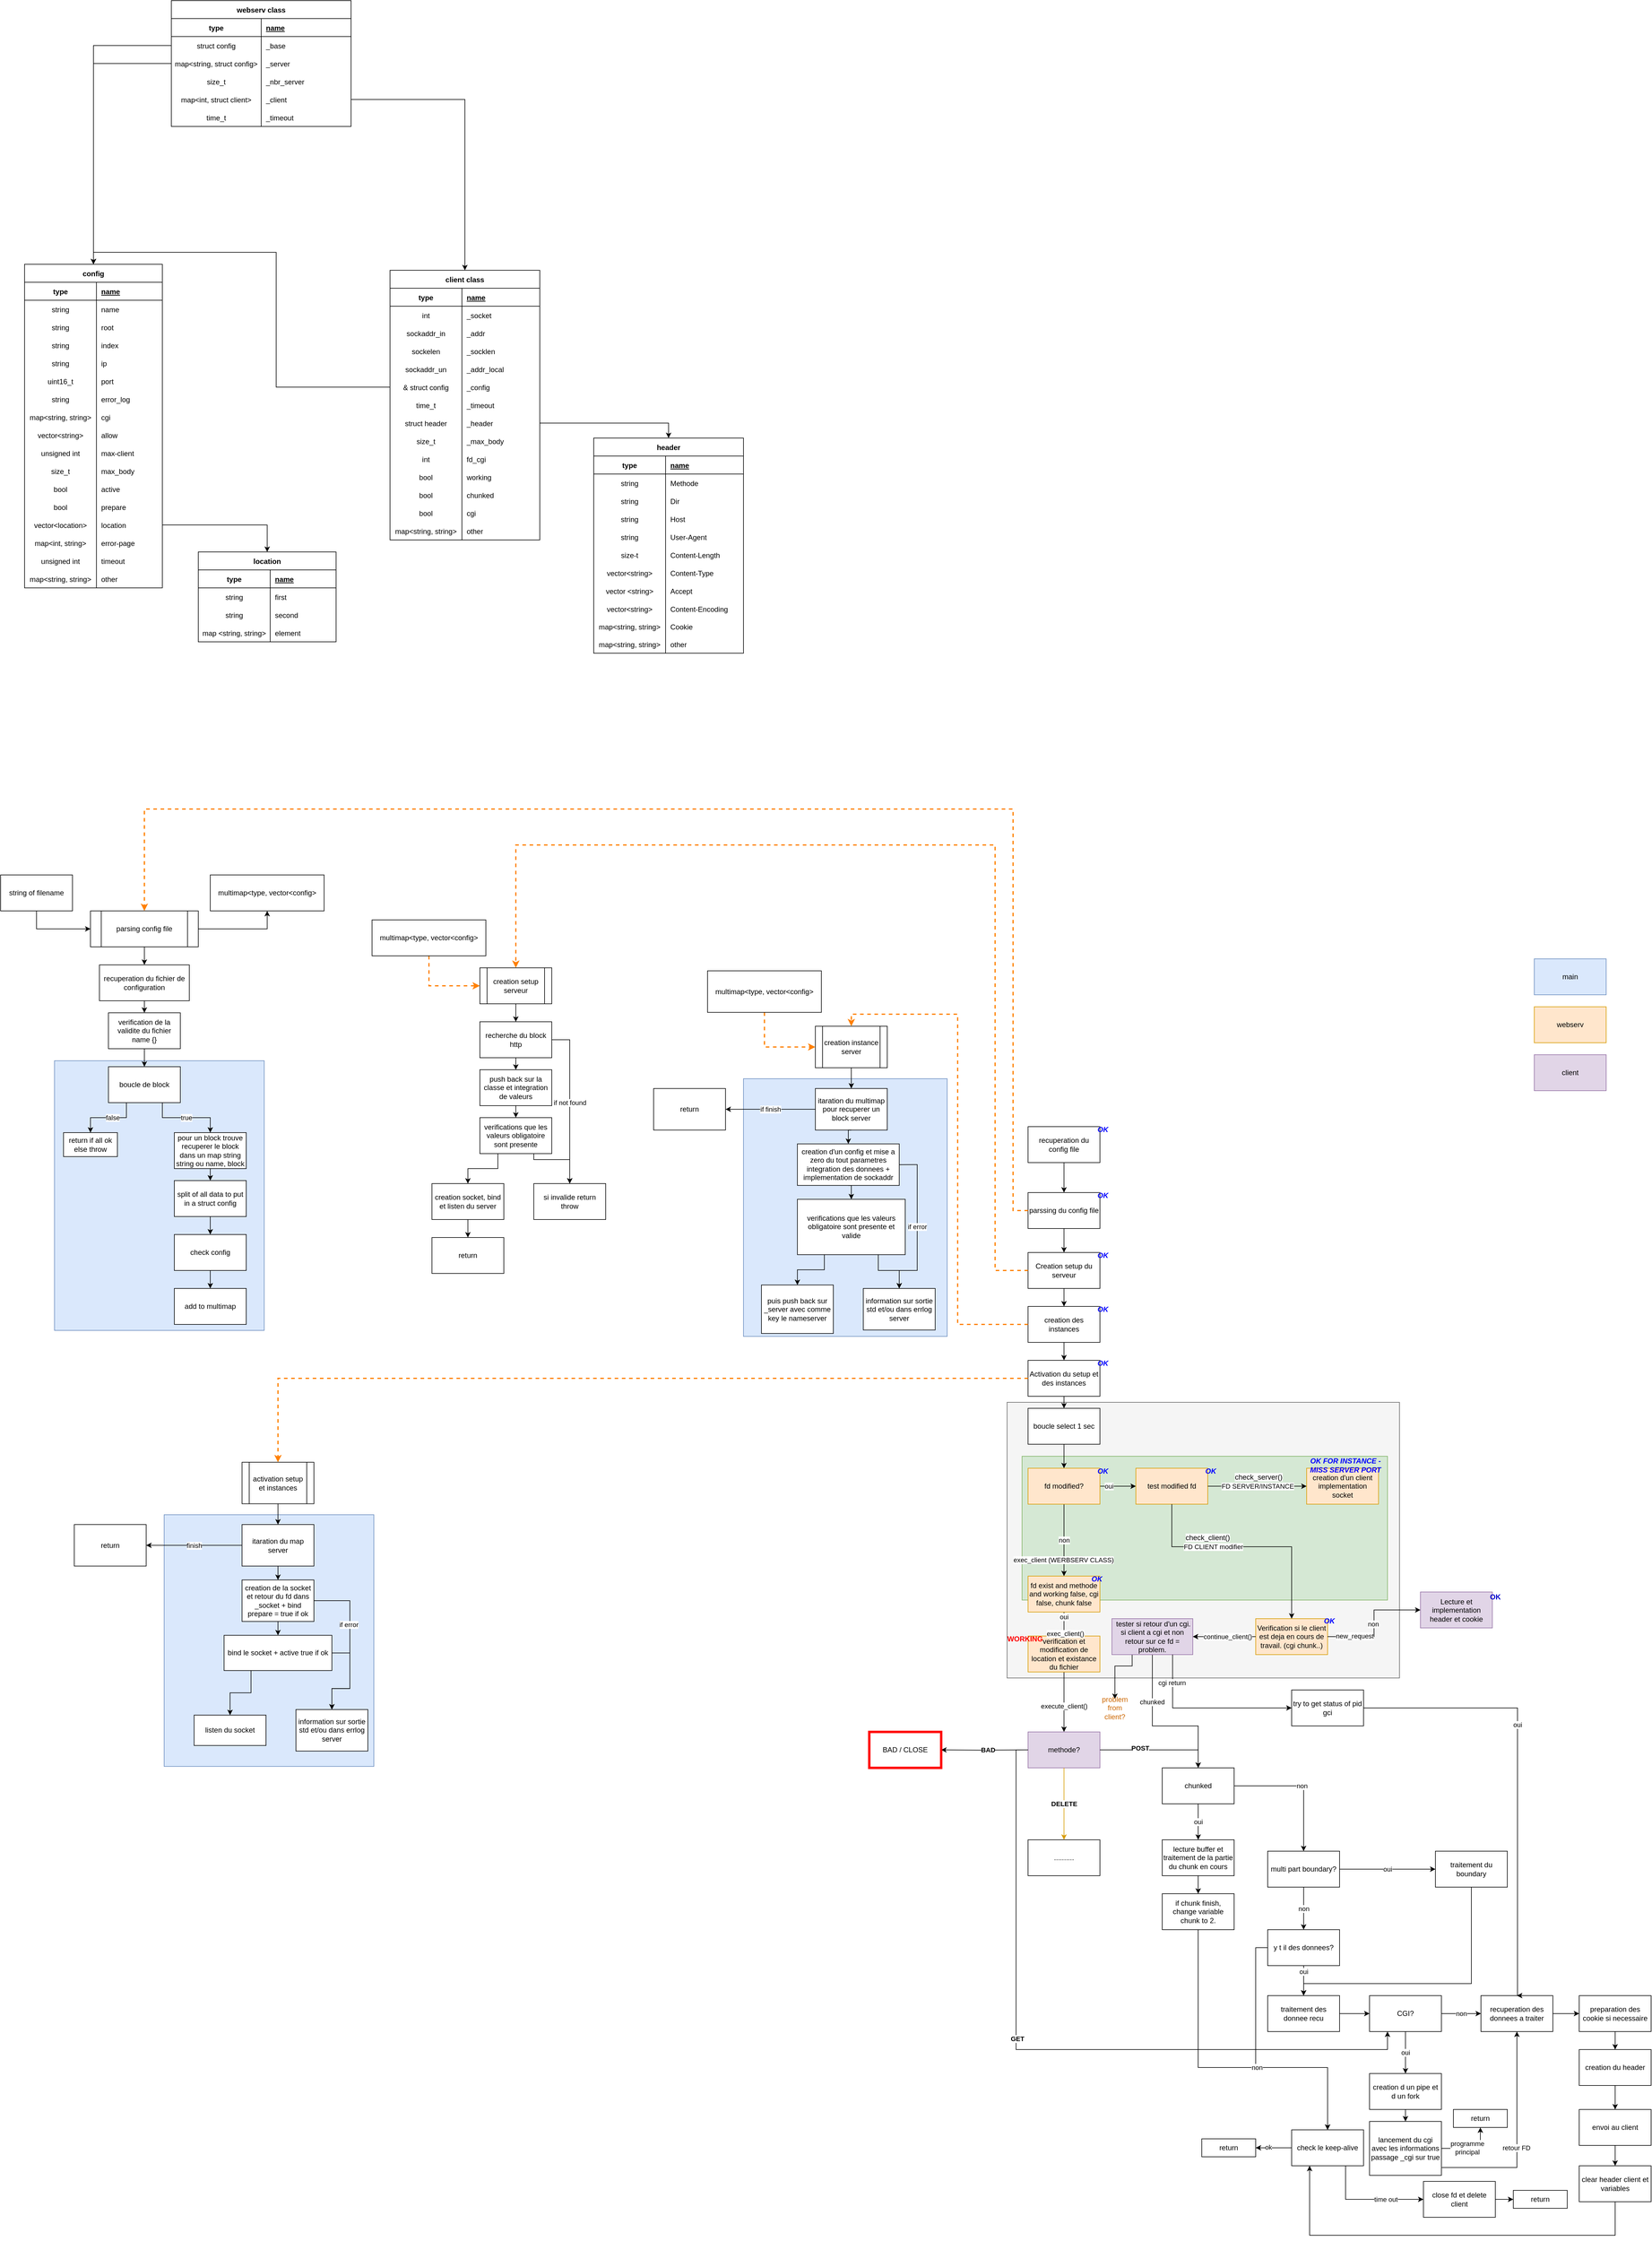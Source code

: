 <mxfile version="20.8.16" type="device"><diagram name="Page-1" id="cnsnf6rBI3WJpQaqMQ88"><mxGraphModel dx="4874" dy="2385" grid="1" gridSize="10" guides="1" tooltips="1" connect="1" arrows="1" fold="1" page="0" pageScale="1" pageWidth="827" pageHeight="1169" math="0" shadow="0"><root><mxCell id="0"/><mxCell id="1" parent="0"/><mxCell id="HqOk_YzYO7hrj4Uxzlcc-442" value="" style="group" parent="1" vertex="1" connectable="0"><mxGeometry x="-760" y="720" width="1075" height="1760" as="geometry"/></mxCell><mxCell id="HqOk_YzYO7hrj4Uxzlcc-86" value="" style="rounded=0;whiteSpace=wrap;html=1;fillColor=#f5f5f5;strokeColor=#666666;fontColor=#333333;" parent="HqOk_YzYO7hrj4Uxzlcc-442" vertex="1"><mxGeometry y="460" width="655" height="460" as="geometry"/></mxCell><mxCell id="HqOk_YzYO7hrj4Uxzlcc-136" value="" style="rounded=0;whiteSpace=wrap;html=1;fillColor=#d5e8d4;strokeColor=#82b366;" parent="HqOk_YzYO7hrj4Uxzlcc-442" vertex="1"><mxGeometry x="25" y="550" width="610" height="240" as="geometry"/></mxCell><mxCell id="HqOk_YzYO7hrj4Uxzlcc-1" value="recuperation du config file" style="rounded=0;whiteSpace=wrap;html=1;" parent="HqOk_YzYO7hrj4Uxzlcc-442" vertex="1"><mxGeometry x="35" width="120" height="60" as="geometry"/></mxCell><mxCell id="HqOk_YzYO7hrj4Uxzlcc-2" value="parssing du config file" style="rounded=0;whiteSpace=wrap;html=1;" parent="HqOk_YzYO7hrj4Uxzlcc-442" vertex="1"><mxGeometry x="35" y="110" width="120" height="60" as="geometry"/></mxCell><mxCell id="HqOk_YzYO7hrj4Uxzlcc-81" style="edgeStyle=orthogonalEdgeStyle;rounded=0;orthogonalLoop=1;jettySize=auto;html=1;exitX=0.5;exitY=1;exitDx=0;exitDy=0;entryX=0.5;entryY=0;entryDx=0;entryDy=0;" parent="HqOk_YzYO7hrj4Uxzlcc-442" source="HqOk_YzYO7hrj4Uxzlcc-1" target="HqOk_YzYO7hrj4Uxzlcc-2" edge="1"><mxGeometry relative="1" as="geometry"/></mxCell><mxCell id="HqOk_YzYO7hrj4Uxzlcc-3" value="Creation setup du serveur" style="rounded=0;whiteSpace=wrap;html=1;" parent="HqOk_YzYO7hrj4Uxzlcc-442" vertex="1"><mxGeometry x="35" y="210" width="120" height="60" as="geometry"/></mxCell><mxCell id="HqOk_YzYO7hrj4Uxzlcc-82" style="edgeStyle=orthogonalEdgeStyle;rounded=0;orthogonalLoop=1;jettySize=auto;html=1;exitX=0.5;exitY=1;exitDx=0;exitDy=0;entryX=0.5;entryY=0;entryDx=0;entryDy=0;" parent="HqOk_YzYO7hrj4Uxzlcc-442" source="HqOk_YzYO7hrj4Uxzlcc-2" target="HqOk_YzYO7hrj4Uxzlcc-3" edge="1"><mxGeometry relative="1" as="geometry"/></mxCell><mxCell id="HqOk_YzYO7hrj4Uxzlcc-4" value="creation des instances" style="rounded=0;whiteSpace=wrap;html=1;" parent="HqOk_YzYO7hrj4Uxzlcc-442" vertex="1"><mxGeometry x="35" y="300" width="120" height="60" as="geometry"/></mxCell><mxCell id="HqOk_YzYO7hrj4Uxzlcc-83" style="edgeStyle=orthogonalEdgeStyle;rounded=0;orthogonalLoop=1;jettySize=auto;html=1;exitX=0.5;exitY=1;exitDx=0;exitDy=0;entryX=0.5;entryY=0;entryDx=0;entryDy=0;" parent="HqOk_YzYO7hrj4Uxzlcc-442" source="HqOk_YzYO7hrj4Uxzlcc-3" target="HqOk_YzYO7hrj4Uxzlcc-4" edge="1"><mxGeometry relative="1" as="geometry"/></mxCell><mxCell id="HqOk_YzYO7hrj4Uxzlcc-5" value="Activation du setup et des instances" style="rounded=0;whiteSpace=wrap;html=1;" parent="HqOk_YzYO7hrj4Uxzlcc-442" vertex="1"><mxGeometry x="35" y="390" width="120" height="60" as="geometry"/></mxCell><mxCell id="HqOk_YzYO7hrj4Uxzlcc-84" style="edgeStyle=orthogonalEdgeStyle;rounded=0;orthogonalLoop=1;jettySize=auto;html=1;exitX=0.5;exitY=1;exitDx=0;exitDy=0;entryX=0.5;entryY=0;entryDx=0;entryDy=0;" parent="HqOk_YzYO7hrj4Uxzlcc-442" source="HqOk_YzYO7hrj4Uxzlcc-4" target="HqOk_YzYO7hrj4Uxzlcc-5" edge="1"><mxGeometry relative="1" as="geometry"/></mxCell><mxCell id="HqOk_YzYO7hrj4Uxzlcc-6" value="boucle select 1 sec" style="rounded=0;whiteSpace=wrap;html=1;" parent="HqOk_YzYO7hrj4Uxzlcc-442" vertex="1"><mxGeometry x="35" y="470" width="120" height="60" as="geometry"/></mxCell><mxCell id="HqOk_YzYO7hrj4Uxzlcc-85" style="edgeStyle=orthogonalEdgeStyle;rounded=0;orthogonalLoop=1;jettySize=auto;html=1;exitX=0.5;exitY=1;exitDx=0;exitDy=0;entryX=0.5;entryY=0;entryDx=0;entryDy=0;" parent="HqOk_YzYO7hrj4Uxzlcc-442" source="HqOk_YzYO7hrj4Uxzlcc-5" target="HqOk_YzYO7hrj4Uxzlcc-6" edge="1"><mxGeometry relative="1" as="geometry"/></mxCell><mxCell id="HqOk_YzYO7hrj4Uxzlcc-7" value="test modified fd" style="rounded=0;whiteSpace=wrap;html=1;fillColor=#ffe6cc;strokeColor=#d79b00;" parent="HqOk_YzYO7hrj4Uxzlcc-442" vertex="1"><mxGeometry x="215" y="570" width="120" height="60" as="geometry"/></mxCell><mxCell id="HqOk_YzYO7hrj4Uxzlcc-8" value="Verification si le client est deja en cours de travail. (cgi chunk..)" style="rounded=0;whiteSpace=wrap;html=1;fillColor=#ffe6cc;strokeColor=#d79b00;" parent="HqOk_YzYO7hrj4Uxzlcc-442" vertex="1"><mxGeometry x="415" y="821" width="120" height="60" as="geometry"/></mxCell><mxCell id="HqOk_YzYO7hrj4Uxzlcc-11" value="FD CLIENT modifier" style="edgeStyle=orthogonalEdgeStyle;rounded=0;orthogonalLoop=1;jettySize=auto;html=1;exitX=0.5;exitY=1;exitDx=0;exitDy=0;entryX=0.5;entryY=0;entryDx=0;entryDy=0;" parent="HqOk_YzYO7hrj4Uxzlcc-442" source="HqOk_YzYO7hrj4Uxzlcc-7" target="HqOk_YzYO7hrj4Uxzlcc-8" edge="1"><mxGeometry x="-0.286" relative="1" as="geometry"><mxPoint x="460" y="810" as="targetPoint"/><Array as="points"><mxPoint x="275" y="701"/><mxPoint x="475" y="701"/></Array><mxPoint as="offset"/></mxGeometry></mxCell><mxCell id="HqOk_YzYO7hrj4Uxzlcc-9" value="creation d'un client&lt;br&gt;implementation socket" style="rounded=0;whiteSpace=wrap;html=1;fillColor=#ffe6cc;strokeColor=#d79b00;" parent="HqOk_YzYO7hrj4Uxzlcc-442" vertex="1"><mxGeometry x="500" y="570" width="120" height="60" as="geometry"/></mxCell><mxCell id="HqOk_YzYO7hrj4Uxzlcc-10" value="FD SERVER/INSTANCE" style="edgeStyle=orthogonalEdgeStyle;rounded=0;orthogonalLoop=1;jettySize=auto;html=1;exitX=1;exitY=0.5;exitDx=0;exitDy=0;" parent="HqOk_YzYO7hrj4Uxzlcc-442" source="HqOk_YzYO7hrj4Uxzlcc-7" target="HqOk_YzYO7hrj4Uxzlcc-9" edge="1"><mxGeometry relative="1" as="geometry"/></mxCell><mxCell id="HqOk_YzYO7hrj4Uxzlcc-12" value="Lecture et implementation header et cookie" style="rounded=0;whiteSpace=wrap;html=1;fillColor=#e1d5e7;strokeColor=#9673a6;" parent="HqOk_YzYO7hrj4Uxzlcc-442" vertex="1"><mxGeometry x="690" y="776.5" width="120" height="60" as="geometry"/></mxCell><mxCell id="HqOk_YzYO7hrj4Uxzlcc-17" style="edgeStyle=orthogonalEdgeStyle;rounded=0;orthogonalLoop=1;jettySize=auto;html=1;exitX=1;exitY=0.5;exitDx=0;exitDy=0;entryX=0;entryY=0.5;entryDx=0;entryDy=0;" parent="HqOk_YzYO7hrj4Uxzlcc-442" source="HqOk_YzYO7hrj4Uxzlcc-8" target="HqOk_YzYO7hrj4Uxzlcc-12" edge="1"><mxGeometry relative="1" as="geometry"><mxPoint x="473" y="720.143" as="targetPoint"/><mxPoint x="723.0" y="830" as="sourcePoint"/></mxGeometry></mxCell><mxCell id="HqOk_YzYO7hrj4Uxzlcc-18" value="non" style="edgeLabel;html=1;align=center;verticalAlign=middle;resizable=0;points=[];" parent="HqOk_YzYO7hrj4Uxzlcc-17" vertex="1" connectable="0"><mxGeometry x="-0.374" y="2" relative="1" as="geometry"><mxPoint x="13" y="-19" as="offset"/></mxGeometry></mxCell><mxCell id="j5luijee8m4oYJYaj9H2-4" value="new_request" style="edgeLabel;html=1;align=center;verticalAlign=middle;resizable=0;points=[];" parent="HqOk_YzYO7hrj4Uxzlcc-17" vertex="1" connectable="0"><mxGeometry x="-0.709" y="1" relative="1" as="geometry"><mxPoint x="16" as="offset"/></mxGeometry></mxCell><mxCell id="HqOk_YzYO7hrj4Uxzlcc-21" value="multi part boundary?" style="rounded=0;whiteSpace=wrap;html=1;" parent="HqOk_YzYO7hrj4Uxzlcc-442" vertex="1"><mxGeometry x="435" y="1209" width="120" height="60" as="geometry"/></mxCell><mxCell id="j5luijee8m4oYJYaj9H2-53" style="edgeStyle=orthogonalEdgeStyle;rounded=0;orthogonalLoop=1;jettySize=auto;html=1;exitX=0.5;exitY=1;exitDx=0;exitDy=0;entryX=0.5;entryY=0;entryDx=0;entryDy=0;fontColor=#000000;" parent="HqOk_YzYO7hrj4Uxzlcc-442" source="HqOk_YzYO7hrj4Uxzlcc-22" target="HqOk_YzYO7hrj4Uxzlcc-32" edge="1"><mxGeometry relative="1" as="geometry"/></mxCell><mxCell id="j5luijee8m4oYJYaj9H2-54" value="execute_client()" style="edgeLabel;html=1;align=center;verticalAlign=middle;resizable=0;points=[];fontColor=#000000;" parent="j5luijee8m4oYJYaj9H2-53" vertex="1" connectable="0"><mxGeometry x="0.137" relative="1" as="geometry"><mxPoint as="offset"/></mxGeometry></mxCell><mxCell id="HqOk_YzYO7hrj4Uxzlcc-22" value="verification et modification de location et existance du fichier" style="rounded=0;whiteSpace=wrap;html=1;fillColor=#ffe6cc;strokeColor=#d79b00;" parent="HqOk_YzYO7hrj4Uxzlcc-442" vertex="1"><mxGeometry x="35" y="850" width="120" height="60" as="geometry"/></mxCell><mxCell id="HqOk_YzYO7hrj4Uxzlcc-32" value="methode?" style="rounded=0;whiteSpace=wrap;html=1;fillColor=#e1d5e7;strokeColor=#9673a6;" parent="HqOk_YzYO7hrj4Uxzlcc-442" vertex="1"><mxGeometry x="35" y="1010" width="120" height="60" as="geometry"/></mxCell><mxCell id="HqOk_YzYO7hrj4Uxzlcc-35" value=".........." style="rounded=0;whiteSpace=wrap;html=1;" parent="HqOk_YzYO7hrj4Uxzlcc-442" vertex="1"><mxGeometry x="35" y="1190" width="120" height="60" as="geometry"/></mxCell><mxCell id="HqOk_YzYO7hrj4Uxzlcc-36" value="&lt;b&gt;DELETE&lt;/b&gt;" style="edgeStyle=orthogonalEdgeStyle;rounded=0;orthogonalLoop=1;jettySize=auto;html=1;exitX=0.5;exitY=1;exitDx=0;exitDy=0;entryX=0.5;entryY=0;entryDx=0;entryDy=0;fillColor=#ffe6cc;strokeColor=#d79b00;" parent="HqOk_YzYO7hrj4Uxzlcc-442" source="HqOk_YzYO7hrj4Uxzlcc-32" target="HqOk_YzYO7hrj4Uxzlcc-35" edge="1"><mxGeometry relative="1" as="geometry"/></mxCell><mxCell id="HqOk_YzYO7hrj4Uxzlcc-99" value="non" style="edgeStyle=orthogonalEdgeStyle;rounded=0;orthogonalLoop=1;jettySize=auto;html=1;exitX=1;exitY=0.5;exitDx=0;exitDy=0;" parent="HqOk_YzYO7hrj4Uxzlcc-442" source="HqOk_YzYO7hrj4Uxzlcc-39" target="HqOk_YzYO7hrj4Uxzlcc-21" edge="1"><mxGeometry relative="1" as="geometry"/></mxCell><mxCell id="HqOk_YzYO7hrj4Uxzlcc-39" value="chunked" style="rounded=0;whiteSpace=wrap;html=1;" parent="HqOk_YzYO7hrj4Uxzlcc-442" vertex="1"><mxGeometry x="259" y="1070" width="120" height="60" as="geometry"/></mxCell><mxCell id="HqOk_YzYO7hrj4Uxzlcc-33" style="edgeStyle=orthogonalEdgeStyle;rounded=0;orthogonalLoop=1;jettySize=auto;html=1;exitX=1;exitY=0.5;exitDx=0;exitDy=0;entryX=0.5;entryY=0;entryDx=0;entryDy=0;" parent="HqOk_YzYO7hrj4Uxzlcc-442" source="HqOk_YzYO7hrj4Uxzlcc-32" target="HqOk_YzYO7hrj4Uxzlcc-39" edge="1"><mxGeometry relative="1" as="geometry"><mxPoint x="275" y="1040" as="targetPoint"/></mxGeometry></mxCell><mxCell id="HqOk_YzYO7hrj4Uxzlcc-34" value="POST" style="edgeLabel;html=1;align=center;verticalAlign=middle;resizable=0;points=[];fontStyle=1" parent="HqOk_YzYO7hrj4Uxzlcc-33" vertex="1" connectable="0"><mxGeometry x="-0.316" y="3" relative="1" as="geometry"><mxPoint as="offset"/></mxGeometry></mxCell><mxCell id="j5luijee8m4oYJYaj9H2-31" style="edgeStyle=orthogonalEdgeStyle;rounded=0;orthogonalLoop=1;jettySize=auto;html=1;exitX=0.5;exitY=1;exitDx=0;exitDy=0;entryX=0.5;entryY=0;entryDx=0;entryDy=0;" parent="HqOk_YzYO7hrj4Uxzlcc-442" source="HqOk_YzYO7hrj4Uxzlcc-42" target="HqOk_YzYO7hrj4Uxzlcc-44" edge="1"><mxGeometry relative="1" as="geometry"/></mxCell><mxCell id="HqOk_YzYO7hrj4Uxzlcc-42" value="lecture buffer et traitement de la partie du chunk en cours" style="rounded=0;whiteSpace=wrap;html=1;" parent="HqOk_YzYO7hrj4Uxzlcc-442" vertex="1"><mxGeometry x="259" y="1190" width="120" height="60" as="geometry"/></mxCell><mxCell id="HqOk_YzYO7hrj4Uxzlcc-44" value="if chunk finish, change variable chunk to 2." style="rounded=0;whiteSpace=wrap;html=1;" parent="HqOk_YzYO7hrj4Uxzlcc-442" vertex="1"><mxGeometry x="259" y="1280" width="120" height="60" as="geometry"/></mxCell><mxCell id="HqOk_YzYO7hrj4Uxzlcc-45" value="oui" style="edgeStyle=orthogonalEdgeStyle;rounded=0;orthogonalLoop=1;jettySize=auto;html=1;exitX=0.5;exitY=1;exitDx=0;exitDy=0;entryX=0.5;entryY=0;entryDx=0;entryDy=0;" parent="HqOk_YzYO7hrj4Uxzlcc-442" source="HqOk_YzYO7hrj4Uxzlcc-39" target="HqOk_YzYO7hrj4Uxzlcc-42" edge="1"><mxGeometry relative="1" as="geometry"/></mxCell><mxCell id="HqOk_YzYO7hrj4Uxzlcc-49" value="traitement des donnee recu" style="rounded=0;whiteSpace=wrap;html=1;" parent="HqOk_YzYO7hrj4Uxzlcc-442" vertex="1"><mxGeometry x="435" y="1450" width="120" height="60" as="geometry"/></mxCell><mxCell id="HqOk_YzYO7hrj4Uxzlcc-72" style="edgeStyle=orthogonalEdgeStyle;rounded=0;orthogonalLoop=1;jettySize=auto;html=1;exitX=0.5;exitY=1;exitDx=0;exitDy=0;entryX=0.5;entryY=0;entryDx=0;entryDy=0;" parent="HqOk_YzYO7hrj4Uxzlcc-442" source="HqOk_YzYO7hrj4Uxzlcc-51" target="HqOk_YzYO7hrj4Uxzlcc-49" edge="1"><mxGeometry relative="1" as="geometry"><Array as="points"><mxPoint x="775" y="1430"/><mxPoint x="495" y="1430"/></Array></mxGeometry></mxCell><mxCell id="HqOk_YzYO7hrj4Uxzlcc-51" value="traitement du boundary" style="rounded=0;whiteSpace=wrap;html=1;" parent="HqOk_YzYO7hrj4Uxzlcc-442" vertex="1"><mxGeometry x="715" y="1209" width="120" height="60" as="geometry"/></mxCell><mxCell id="HqOk_YzYO7hrj4Uxzlcc-52" value="oui" style="edgeStyle=orthogonalEdgeStyle;rounded=0;orthogonalLoop=1;jettySize=auto;html=1;exitX=1;exitY=0.5;exitDx=0;exitDy=0;entryX=0;entryY=0.5;entryDx=0;entryDy=0;" parent="HqOk_YzYO7hrj4Uxzlcc-442" source="HqOk_YzYO7hrj4Uxzlcc-21" target="HqOk_YzYO7hrj4Uxzlcc-51" edge="1"><mxGeometry relative="1" as="geometry"/></mxCell><mxCell id="HqOk_YzYO7hrj4Uxzlcc-53" value="CGI?" style="rounded=0;whiteSpace=wrap;html=1;" parent="HqOk_YzYO7hrj4Uxzlcc-442" vertex="1"><mxGeometry x="605" y="1450" width="120" height="60" as="geometry"/></mxCell><mxCell id="HqOk_YzYO7hrj4Uxzlcc-55" style="edgeStyle=orthogonalEdgeStyle;rounded=0;orthogonalLoop=1;jettySize=auto;html=1;exitX=1;exitY=0.5;exitDx=0;exitDy=0;entryX=0;entryY=0.5;entryDx=0;entryDy=0;" parent="HqOk_YzYO7hrj4Uxzlcc-442" source="HqOk_YzYO7hrj4Uxzlcc-49" target="HqOk_YzYO7hrj4Uxzlcc-53" edge="1"><mxGeometry relative="1" as="geometry"/></mxCell><mxCell id="HqOk_YzYO7hrj4Uxzlcc-56" value="creation d un pipe et d un fork" style="rounded=0;whiteSpace=wrap;html=1;" parent="HqOk_YzYO7hrj4Uxzlcc-442" vertex="1"><mxGeometry x="605" y="1580" width="120" height="60" as="geometry"/></mxCell><mxCell id="HqOk_YzYO7hrj4Uxzlcc-57" value="oui" style="edgeStyle=orthogonalEdgeStyle;rounded=0;orthogonalLoop=1;jettySize=auto;html=1;exitX=0.5;exitY=1;exitDx=0;exitDy=0;entryX=0.5;entryY=0;entryDx=0;entryDy=0;" parent="HqOk_YzYO7hrj4Uxzlcc-442" source="HqOk_YzYO7hrj4Uxzlcc-53" target="HqOk_YzYO7hrj4Uxzlcc-56" edge="1"><mxGeometry relative="1" as="geometry"/></mxCell><mxCell id="HqOk_YzYO7hrj4Uxzlcc-635" style="edgeStyle=orthogonalEdgeStyle;rounded=0;orthogonalLoop=1;jettySize=auto;html=1;exitX=1;exitY=0.5;exitDx=0;exitDy=0;entryX=0.5;entryY=1;entryDx=0;entryDy=0;strokeColor=#000000;strokeWidth=1;" parent="HqOk_YzYO7hrj4Uxzlcc-442" source="HqOk_YzYO7hrj4Uxzlcc-58" target="HqOk_YzYO7hrj4Uxzlcc-633" edge="1"><mxGeometry relative="1" as="geometry"/></mxCell><mxCell id="HqOk_YzYO7hrj4Uxzlcc-636" value="programme&lt;br&gt;principal" style="edgeLabel;html=1;align=center;verticalAlign=middle;resizable=0;points=[];" parent="HqOk_YzYO7hrj4Uxzlcc-635" vertex="1" connectable="0"><mxGeometry x="-0.148" y="1" relative="1" as="geometry"><mxPoint as="offset"/></mxGeometry></mxCell><mxCell id="HqOk_YzYO7hrj4Uxzlcc-58" value="lancement du cgi avec les informations&lt;br&gt;passage _cgi sur true" style="rounded=0;whiteSpace=wrap;html=1;" parent="HqOk_YzYO7hrj4Uxzlcc-442" vertex="1"><mxGeometry x="605" y="1660" width="120" height="90" as="geometry"/></mxCell><mxCell id="HqOk_YzYO7hrj4Uxzlcc-59" style="edgeStyle=orthogonalEdgeStyle;rounded=0;orthogonalLoop=1;jettySize=auto;html=1;exitX=0.5;exitY=1;exitDx=0;exitDy=0;entryX=0.5;entryY=0;entryDx=0;entryDy=0;" parent="HqOk_YzYO7hrj4Uxzlcc-442" source="HqOk_YzYO7hrj4Uxzlcc-56" target="HqOk_YzYO7hrj4Uxzlcc-58" edge="1"><mxGeometry relative="1" as="geometry"/></mxCell><mxCell id="HqOk_YzYO7hrj4Uxzlcc-60" value="recuperation des donnees a traiter" style="rounded=0;whiteSpace=wrap;html=1;" parent="HqOk_YzYO7hrj4Uxzlcc-442" vertex="1"><mxGeometry x="791" y="1450" width="120" height="60" as="geometry"/></mxCell><mxCell id="HqOk_YzYO7hrj4Uxzlcc-61" value="non" style="edgeStyle=orthogonalEdgeStyle;rounded=0;orthogonalLoop=1;jettySize=auto;html=1;exitX=1;exitY=0.5;exitDx=0;exitDy=0;entryX=0;entryY=0.5;entryDx=0;entryDy=0;" parent="HqOk_YzYO7hrj4Uxzlcc-442" source="HqOk_YzYO7hrj4Uxzlcc-53" target="HqOk_YzYO7hrj4Uxzlcc-60" edge="1"><mxGeometry relative="1" as="geometry"/></mxCell><mxCell id="HqOk_YzYO7hrj4Uxzlcc-64" style="edgeStyle=orthogonalEdgeStyle;rounded=0;orthogonalLoop=1;jettySize=auto;html=1;exitX=1.006;exitY=0.854;exitDx=0;exitDy=0;entryX=0.5;entryY=1;entryDx=0;entryDy=0;exitPerimeter=0;" parent="HqOk_YzYO7hrj4Uxzlcc-442" source="HqOk_YzYO7hrj4Uxzlcc-58" target="HqOk_YzYO7hrj4Uxzlcc-60" edge="1"><mxGeometry relative="1" as="geometry"/></mxCell><mxCell id="HqOk_YzYO7hrj4Uxzlcc-73" value="retour FD" style="edgeLabel;html=1;align=center;verticalAlign=middle;resizable=0;points=[];" parent="HqOk_YzYO7hrj4Uxzlcc-64" vertex="1" connectable="0"><mxGeometry x="-0.109" y="1" relative="1" as="geometry"><mxPoint y="-1" as="offset"/></mxGeometry></mxCell><mxCell id="HqOk_YzYO7hrj4Uxzlcc-62" value="creation du header" style="rounded=0;whiteSpace=wrap;html=1;" parent="HqOk_YzYO7hrj4Uxzlcc-442" vertex="1"><mxGeometry x="955" y="1540" width="120" height="60" as="geometry"/></mxCell><mxCell id="HqOk_YzYO7hrj4Uxzlcc-65" value="envoi au client" style="rounded=0;whiteSpace=wrap;html=1;" parent="HqOk_YzYO7hrj4Uxzlcc-442" vertex="1"><mxGeometry x="955" y="1640" width="120" height="60" as="geometry"/></mxCell><mxCell id="HqOk_YzYO7hrj4Uxzlcc-132" style="edgeStyle=orthogonalEdgeStyle;rounded=0;orthogonalLoop=1;jettySize=auto;html=1;exitX=0.5;exitY=1;exitDx=0;exitDy=0;entryX=0.5;entryY=0;entryDx=0;entryDy=0;" parent="HqOk_YzYO7hrj4Uxzlcc-442" source="HqOk_YzYO7hrj4Uxzlcc-62" target="HqOk_YzYO7hrj4Uxzlcc-65" edge="1"><mxGeometry relative="1" as="geometry"/></mxCell><mxCell id="j5luijee8m4oYJYaj9H2-26" style="edgeStyle=orthogonalEdgeStyle;rounded=0;orthogonalLoop=1;jettySize=auto;html=1;exitX=0.25;exitY=1;exitDx=0;exitDy=0;" parent="HqOk_YzYO7hrj4Uxzlcc-442" source="HqOk_YzYO7hrj4Uxzlcc-67" target="j5luijee8m4oYJYaj9H2-25" edge="1"><mxGeometry relative="1" as="geometry"><Array as="points"><mxPoint x="209" y="900"/><mxPoint x="180" y="900"/></Array></mxGeometry></mxCell><mxCell id="j5luijee8m4oYJYaj9H2-27" style="edgeStyle=orthogonalEdgeStyle;rounded=0;orthogonalLoop=1;jettySize=auto;html=1;exitX=0.5;exitY=1;exitDx=0;exitDy=0;entryX=0.5;entryY=0;entryDx=0;entryDy=0;" parent="HqOk_YzYO7hrj4Uxzlcc-442" source="HqOk_YzYO7hrj4Uxzlcc-67" target="HqOk_YzYO7hrj4Uxzlcc-39" edge="1"><mxGeometry relative="1" as="geometry"><Array as="points"><mxPoint x="243" y="1000"/><mxPoint x="319" y="1000"/></Array></mxGeometry></mxCell><mxCell id="j5luijee8m4oYJYaj9H2-28" value="chunked" style="edgeLabel;html=1;align=center;verticalAlign=middle;resizable=0;points=[];" parent="j5luijee8m4oYJYaj9H2-27" vertex="1" connectable="0"><mxGeometry x="-0.406" y="-1" relative="1" as="geometry"><mxPoint as="offset"/></mxGeometry></mxCell><mxCell id="HqOk_YzYO7hrj4Uxzlcc-67" value="&amp;nbsp;tester si retour d'un cgi.&lt;br&gt;si client a cgi et non retour sur ce fd = problem." style="rounded=0;whiteSpace=wrap;html=1;fillColor=#e1d5e7;strokeColor=#9673a6;" parent="HqOk_YzYO7hrj4Uxzlcc-442" vertex="1"><mxGeometry x="175" y="821" width="135" height="60" as="geometry"/></mxCell><mxCell id="HqOk_YzYO7hrj4Uxzlcc-77" style="edgeStyle=orthogonalEdgeStyle;rounded=0;orthogonalLoop=1;jettySize=auto;html=1;exitX=0;exitY=0.5;exitDx=0;exitDy=0;entryX=1;entryY=0.5;entryDx=0;entryDy=0;" parent="HqOk_YzYO7hrj4Uxzlcc-442" source="HqOk_YzYO7hrj4Uxzlcc-8" target="HqOk_YzYO7hrj4Uxzlcc-67" edge="1"><mxGeometry relative="1" as="geometry"><Array as="points"/></mxGeometry></mxCell><mxCell id="j5luijee8m4oYJYaj9H2-3" value="continue_client()" style="edgeLabel;html=1;align=center;verticalAlign=middle;resizable=0;points=[];" parent="HqOk_YzYO7hrj4Uxzlcc-77" vertex="1" connectable="0"><mxGeometry x="-0.634" y="-1" relative="1" as="geometry"><mxPoint x="-28" y="1" as="offset"/></mxGeometry></mxCell><mxCell id="HqOk_YzYO7hrj4Uxzlcc-76" value="oui" style="edgeStyle=orthogonalEdgeStyle;rounded=0;orthogonalLoop=1;jettySize=auto;html=1;exitX=1;exitY=0.5;exitDx=0;exitDy=0;entryX=0.5;entryY=0;entryDx=0;entryDy=0;" parent="HqOk_YzYO7hrj4Uxzlcc-442" source="HqOk_YzYO7hrj4Uxzlcc-74" target="HqOk_YzYO7hrj4Uxzlcc-60" edge="1"><mxGeometry x="-0.229" relative="1" as="geometry"><Array as="points"><mxPoint x="852" y="970"/><mxPoint x="852" y="1450"/></Array><mxPoint as="offset"/></mxGeometry></mxCell><mxCell id="HqOk_YzYO7hrj4Uxzlcc-74" value="try to get status of pid gci" style="rounded=0;whiteSpace=wrap;html=1;" parent="HqOk_YzYO7hrj4Uxzlcc-442" vertex="1"><mxGeometry x="475" y="940" width="120" height="60" as="geometry"/></mxCell><mxCell id="HqOk_YzYO7hrj4Uxzlcc-75" style="edgeStyle=orthogonalEdgeStyle;rounded=0;orthogonalLoop=1;jettySize=auto;html=1;exitX=0.75;exitY=1;exitDx=0;exitDy=0;entryX=0;entryY=0.5;entryDx=0;entryDy=0;" parent="HqOk_YzYO7hrj4Uxzlcc-442" source="HqOk_YzYO7hrj4Uxzlcc-67" target="HqOk_YzYO7hrj4Uxzlcc-74" edge="1"><mxGeometry relative="1" as="geometry"/></mxCell><mxCell id="j5luijee8m4oYJYaj9H2-29" value="cgi return" style="edgeLabel;html=1;align=center;verticalAlign=middle;resizable=0;points=[];" parent="HqOk_YzYO7hrj4Uxzlcc-75" vertex="1" connectable="0"><mxGeometry x="-0.672" y="-2" relative="1" as="geometry"><mxPoint as="offset"/></mxGeometry></mxCell><mxCell id="HqOk_YzYO7hrj4Uxzlcc-90" value="clear header client et variables" style="rounded=0;whiteSpace=wrap;html=1;" parent="HqOk_YzYO7hrj4Uxzlcc-442" vertex="1"><mxGeometry x="955" y="1734" width="120" height="60" as="geometry"/></mxCell><mxCell id="HqOk_YzYO7hrj4Uxzlcc-134" style="edgeStyle=orthogonalEdgeStyle;rounded=0;orthogonalLoop=1;jettySize=auto;html=1;exitX=0.5;exitY=1;exitDx=0;exitDy=0;entryX=0.5;entryY=0;entryDx=0;entryDy=0;" parent="HqOk_YzYO7hrj4Uxzlcc-442" source="HqOk_YzYO7hrj4Uxzlcc-65" target="HqOk_YzYO7hrj4Uxzlcc-90" edge="1"><mxGeometry relative="1" as="geometry"><mxPoint x="1105" y="1670.333" as="targetPoint"/></mxGeometry></mxCell><mxCell id="HqOk_YzYO7hrj4Uxzlcc-131" style="edgeStyle=orthogonalEdgeStyle;rounded=0;orthogonalLoop=1;jettySize=auto;html=1;exitX=0.5;exitY=1;exitDx=0;exitDy=0;entryX=0.5;entryY=0;entryDx=0;entryDy=0;" parent="HqOk_YzYO7hrj4Uxzlcc-442" source="HqOk_YzYO7hrj4Uxzlcc-93" target="HqOk_YzYO7hrj4Uxzlcc-62" edge="1"><mxGeometry relative="1" as="geometry"/></mxCell><mxCell id="HqOk_YzYO7hrj4Uxzlcc-93" value="preparation des cookie si necessaire" style="rounded=0;whiteSpace=wrap;html=1;" parent="HqOk_YzYO7hrj4Uxzlcc-442" vertex="1"><mxGeometry x="955" y="1450" width="120" height="60" as="geometry"/></mxCell><mxCell id="HqOk_YzYO7hrj4Uxzlcc-94" style="edgeStyle=orthogonalEdgeStyle;rounded=0;orthogonalLoop=1;jettySize=auto;html=1;exitX=1;exitY=0.5;exitDx=0;exitDy=0;entryX=0;entryY=0.5;entryDx=0;entryDy=0;" parent="HqOk_YzYO7hrj4Uxzlcc-442" source="HqOk_YzYO7hrj4Uxzlcc-60" target="HqOk_YzYO7hrj4Uxzlcc-93" edge="1"><mxGeometry relative="1" as="geometry"/></mxCell><mxCell id="HqOk_YzYO7hrj4Uxzlcc-96" value="close fd et delete client" style="rounded=0;whiteSpace=wrap;html=1;" parent="HqOk_YzYO7hrj4Uxzlcc-442" vertex="1"><mxGeometry x="695" y="1760" width="120" height="60" as="geometry"/></mxCell><mxCell id="j5luijee8m4oYJYaj9H2-20" style="edgeStyle=orthogonalEdgeStyle;rounded=0;orthogonalLoop=1;jettySize=auto;html=1;exitX=0.5;exitY=1;exitDx=0;exitDy=0;" parent="HqOk_YzYO7hrj4Uxzlcc-442" source="HqOk_YzYO7hrj4Uxzlcc-102" target="HqOk_YzYO7hrj4Uxzlcc-22" edge="1"><mxGeometry relative="1" as="geometry"/></mxCell><mxCell id="j5luijee8m4oYJYaj9H2-22" value="oui" style="edgeLabel;html=1;align=center;verticalAlign=middle;resizable=0;points=[];" parent="j5luijee8m4oYJYaj9H2-20" vertex="1" connectable="0"><mxGeometry x="-0.833" relative="1" as="geometry"><mxPoint y="4" as="offset"/></mxGeometry></mxCell><mxCell id="j5luijee8m4oYJYaj9H2-30" value="exec_client()" style="edgeLabel;html=1;align=center;verticalAlign=middle;resizable=0;points=[];" parent="j5luijee8m4oYJYaj9H2-20" vertex="1" connectable="0"><mxGeometry x="0.531" y="2" relative="1" as="geometry"><mxPoint y="5" as="offset"/></mxGeometry></mxCell><mxCell id="HqOk_YzYO7hrj4Uxzlcc-102" value="fd exist and methode and working false, cgi false, chunk false" style="rounded=0;whiteSpace=wrap;html=1;fillColor=#ffe6cc;strokeColor=#d79b00;" parent="HqOk_YzYO7hrj4Uxzlcc-442" vertex="1"><mxGeometry x="35" y="750" width="120" height="60" as="geometry"/></mxCell><mxCell id="HqOk_YzYO7hrj4Uxzlcc-107" value="oui" style="edgeStyle=orthogonalEdgeStyle;rounded=0;orthogonalLoop=1;jettySize=auto;html=1;exitX=1;exitY=0.5;exitDx=0;exitDy=0;" parent="HqOk_YzYO7hrj4Uxzlcc-442" source="HqOk_YzYO7hrj4Uxzlcc-105" target="HqOk_YzYO7hrj4Uxzlcc-7" edge="1"><mxGeometry x="-0.5" relative="1" as="geometry"><Array as="points"><mxPoint x="200" y="600"/><mxPoint x="200" y="600"/></Array><mxPoint as="offset"/></mxGeometry></mxCell><mxCell id="HqOk_YzYO7hrj4Uxzlcc-108" value="non" style="edgeStyle=orthogonalEdgeStyle;rounded=0;orthogonalLoop=1;jettySize=auto;html=1;exitX=0.5;exitY=1;exitDx=0;exitDy=0;entryX=0.5;entryY=0;entryDx=0;entryDy=0;" parent="HqOk_YzYO7hrj4Uxzlcc-442" source="HqOk_YzYO7hrj4Uxzlcc-105" target="HqOk_YzYO7hrj4Uxzlcc-102" edge="1"><mxGeometry relative="1" as="geometry"/></mxCell><mxCell id="j5luijee8m4oYJYaj9H2-23" value="exec_client (WERBSERV CLASS)" style="edgeLabel;html=1;align=center;verticalAlign=middle;resizable=0;points=[];" parent="HqOk_YzYO7hrj4Uxzlcc-108" vertex="1" connectable="0"><mxGeometry x="0.542" y="-1" relative="1" as="geometry"><mxPoint as="offset"/></mxGeometry></mxCell><mxCell id="HqOk_YzYO7hrj4Uxzlcc-105" value="fd modified?" style="rounded=0;whiteSpace=wrap;html=1;fillColor=#ffe6cc;strokeColor=#d79b00;" parent="HqOk_YzYO7hrj4Uxzlcc-442" vertex="1"><mxGeometry x="35" y="570" width="120" height="60" as="geometry"/></mxCell><mxCell id="HqOk_YzYO7hrj4Uxzlcc-110" style="edgeStyle=orthogonalEdgeStyle;rounded=0;orthogonalLoop=1;jettySize=auto;html=1;exitX=0.5;exitY=1;exitDx=0;exitDy=0;entryX=0.5;entryY=0;entryDx=0;entryDy=0;" parent="HqOk_YzYO7hrj4Uxzlcc-442" source="HqOk_YzYO7hrj4Uxzlcc-6" target="HqOk_YzYO7hrj4Uxzlcc-105" edge="1"><mxGeometry relative="1" as="geometry"/></mxCell><mxCell id="HqOk_YzYO7hrj4Uxzlcc-115" value="oui" style="edgeStyle=orthogonalEdgeStyle;rounded=0;orthogonalLoop=1;jettySize=auto;html=1;exitX=0.5;exitY=1;exitDx=0;exitDy=0;entryX=0.5;entryY=0;entryDx=0;entryDy=0;" parent="HqOk_YzYO7hrj4Uxzlcc-442" source="HqOk_YzYO7hrj4Uxzlcc-113" target="HqOk_YzYO7hrj4Uxzlcc-49" edge="1"><mxGeometry x="-0.6" relative="1" as="geometry"><Array as="points"><mxPoint x="495" y="1430"/><mxPoint x="495" y="1430"/></Array><mxPoint as="offset"/></mxGeometry></mxCell><mxCell id="HqOk_YzYO7hrj4Uxzlcc-113" value="y t il des donnees?" style="rounded=0;whiteSpace=wrap;html=1;" parent="HqOk_YzYO7hrj4Uxzlcc-442" vertex="1"><mxGeometry x="435" y="1340" width="120" height="60" as="geometry"/></mxCell><mxCell id="HqOk_YzYO7hrj4Uxzlcc-114" value="non" style="edgeStyle=orthogonalEdgeStyle;rounded=0;orthogonalLoop=1;jettySize=auto;html=1;exitX=0.5;exitY=1;exitDx=0;exitDy=0;entryX=0.5;entryY=0;entryDx=0;entryDy=0;" parent="HqOk_YzYO7hrj4Uxzlcc-442" source="HqOk_YzYO7hrj4Uxzlcc-21" target="HqOk_YzYO7hrj4Uxzlcc-113" edge="1"><mxGeometry relative="1" as="geometry"/></mxCell><mxCell id="HqOk_YzYO7hrj4Uxzlcc-119" value="time out" style="edgeStyle=orthogonalEdgeStyle;rounded=0;orthogonalLoop=1;jettySize=auto;html=1;exitX=0.75;exitY=1;exitDx=0;exitDy=0;entryX=0;entryY=0.5;entryDx=0;entryDy=0;" parent="HqOk_YzYO7hrj4Uxzlcc-442" source="HqOk_YzYO7hrj4Uxzlcc-116" target="HqOk_YzYO7hrj4Uxzlcc-96" edge="1"><mxGeometry x="0.316" relative="1" as="geometry"><mxPoint as="offset"/></mxGeometry></mxCell><mxCell id="HqOk_YzYO7hrj4Uxzlcc-116" value="check le keep-alive" style="rounded=0;whiteSpace=wrap;html=1;" parent="HqOk_YzYO7hrj4Uxzlcc-442" vertex="1"><mxGeometry x="475" y="1674" width="120" height="60" as="geometry"/></mxCell><mxCell id="HqOk_YzYO7hrj4Uxzlcc-126" style="edgeStyle=orthogonalEdgeStyle;rounded=0;orthogonalLoop=1;jettySize=auto;html=1;exitX=0.5;exitY=1;exitDx=0;exitDy=0;entryX=0.5;entryY=0;entryDx=0;entryDy=0;" parent="HqOk_YzYO7hrj4Uxzlcc-442" source="HqOk_YzYO7hrj4Uxzlcc-44" target="HqOk_YzYO7hrj4Uxzlcc-116" edge="1"><mxGeometry relative="1" as="geometry"><mxPoint x="415" y="1530" as="targetPoint"/><Array as="points"><mxPoint x="319" y="1570"/><mxPoint x="535" y="1570"/></Array></mxGeometry></mxCell><mxCell id="HqOk_YzYO7hrj4Uxzlcc-135" style="edgeStyle=orthogonalEdgeStyle;rounded=0;orthogonalLoop=1;jettySize=auto;html=1;exitX=0.5;exitY=1;exitDx=0;exitDy=0;entryX=0.25;entryY=1;entryDx=0;entryDy=0;" parent="HqOk_YzYO7hrj4Uxzlcc-442" source="HqOk_YzYO7hrj4Uxzlcc-90" target="HqOk_YzYO7hrj4Uxzlcc-116" edge="1"><mxGeometry relative="1" as="geometry"><Array as="points"><mxPoint x="1015" y="1850"/><mxPoint x="505" y="1850"/></Array></mxGeometry></mxCell><mxCell id="HqOk_YzYO7hrj4Uxzlcc-129" value="non" style="edgeStyle=orthogonalEdgeStyle;rounded=0;orthogonalLoop=1;jettySize=auto;html=1;exitX=0;exitY=0.5;exitDx=0;exitDy=0;entryX=0.5;entryY=0;entryDx=0;entryDy=0;" parent="HqOk_YzYO7hrj4Uxzlcc-442" source="HqOk_YzYO7hrj4Uxzlcc-113" target="HqOk_YzYO7hrj4Uxzlcc-116" edge="1"><mxGeometry relative="1" as="geometry"><Array as="points"><mxPoint x="415" y="1370"/><mxPoint x="415" y="1570"/><mxPoint x="535" y="1570"/></Array></mxGeometry></mxCell><mxCell id="HqOk_YzYO7hrj4Uxzlcc-121" value="return" style="rounded=0;whiteSpace=wrap;html=1;" parent="HqOk_YzYO7hrj4Uxzlcc-442" vertex="1"><mxGeometry x="325" y="1689" width="90" height="30" as="geometry"/></mxCell><mxCell id="HqOk_YzYO7hrj4Uxzlcc-120" value="ok" style="edgeStyle=orthogonalEdgeStyle;rounded=0;orthogonalLoop=1;jettySize=auto;html=1;exitX=0;exitY=0.5;exitDx=0;exitDy=0;entryX=1;entryY=0.5;entryDx=0;entryDy=0;" parent="HqOk_YzYO7hrj4Uxzlcc-442" source="HqOk_YzYO7hrj4Uxzlcc-116" target="HqOk_YzYO7hrj4Uxzlcc-121" edge="1"><mxGeometry x="0.31" relative="1" as="geometry"><mxPoint x="145" y="1680" as="targetPoint"/><mxPoint y="-1" as="offset"/></mxGeometry></mxCell><mxCell id="HqOk_YzYO7hrj4Uxzlcc-127" value="return" style="rounded=0;whiteSpace=wrap;html=1;" parent="HqOk_YzYO7hrj4Uxzlcc-442" vertex="1"><mxGeometry x="845" y="1775" width="90" height="30" as="geometry"/></mxCell><mxCell id="HqOk_YzYO7hrj4Uxzlcc-128" style="edgeStyle=orthogonalEdgeStyle;rounded=0;orthogonalLoop=1;jettySize=auto;html=1;exitX=1;exitY=0.5;exitDx=0;exitDy=0;entryX=0;entryY=0.5;entryDx=0;entryDy=0;" parent="HqOk_YzYO7hrj4Uxzlcc-442" source="HqOk_YzYO7hrj4Uxzlcc-96" target="HqOk_YzYO7hrj4Uxzlcc-127" edge="1"><mxGeometry relative="1" as="geometry"/></mxCell><mxCell id="HqOk_YzYO7hrj4Uxzlcc-633" value="return" style="rounded=0;whiteSpace=wrap;html=1;" parent="HqOk_YzYO7hrj4Uxzlcc-442" vertex="1"><mxGeometry x="745" y="1640" width="90" height="30" as="geometry"/></mxCell><mxCell id="j5luijee8m4oYJYaj9H2-7" value="&lt;span style=&quot;color: rgb(0, 0, 0); font-family: Helvetica; font-size: 12px; font-style: normal; font-variant-ligatures: normal; font-variant-caps: normal; font-weight: 400; letter-spacing: normal; orphans: 2; text-align: center; text-indent: 0px; text-transform: none; widows: 2; word-spacing: 0px; -webkit-text-stroke-width: 0px; background-color: rgb(251, 251, 251); text-decoration-thickness: initial; text-decoration-style: initial; text-decoration-color: initial; float: none; display: inline !important;&quot;&gt;check_client()&lt;/span&gt;" style="text;html=1;strokeColor=none;fillColor=none;align=center;verticalAlign=middle;whiteSpace=wrap;rounded=0;" parent="HqOk_YzYO7hrj4Uxzlcc-442" vertex="1"><mxGeometry x="305" y="671" width="60" height="30" as="geometry"/></mxCell><mxCell id="j5luijee8m4oYJYaj9H2-8" value="&lt;span style=&quot;color: rgb(0, 0, 0); font-family: Helvetica; font-size: 12px; font-style: normal; font-variant-ligatures: normal; font-variant-caps: normal; font-weight: 400; letter-spacing: normal; orphans: 2; text-align: center; text-indent: 0px; text-transform: none; widows: 2; word-spacing: 0px; -webkit-text-stroke-width: 0px; background-color: rgb(251, 251, 251); text-decoration-thickness: initial; text-decoration-style: initial; text-decoration-color: initial; float: none; display: inline !important;&quot;&gt;check_server()&lt;/span&gt;" style="text;html=1;strokeColor=none;fillColor=none;align=center;verticalAlign=middle;whiteSpace=wrap;rounded=0;" parent="HqOk_YzYO7hrj4Uxzlcc-442" vertex="1"><mxGeometry x="390" y="570" width="60" height="30" as="geometry"/></mxCell><mxCell id="j5luijee8m4oYJYaj9H2-25" value="&lt;font color=&quot;#cc6600&quot;&gt;problem from client?&lt;/font&gt;" style="text;html=1;strokeColor=none;fillColor=none;align=center;verticalAlign=middle;whiteSpace=wrap;rounded=0;" parent="HqOk_YzYO7hrj4Uxzlcc-442" vertex="1"><mxGeometry x="150" y="955" width="60" height="30" as="geometry"/></mxCell><mxCell id="j5luijee8m4oYJYaj9H2-15" style="edgeStyle=orthogonalEdgeStyle;rounded=0;orthogonalLoop=1;jettySize=auto;html=1;exitX=0;exitY=0.5;exitDx=0;exitDy=0;entryX=0.25;entryY=1;entryDx=0;entryDy=0;" parent="HqOk_YzYO7hrj4Uxzlcc-442" source="HqOk_YzYO7hrj4Uxzlcc-32" target="HqOk_YzYO7hrj4Uxzlcc-53" edge="1"><mxGeometry relative="1" as="geometry"><mxPoint x="-20.0" y="1040" as="targetPoint"/><Array as="points"><mxPoint x="15" y="1040"/><mxPoint x="15" y="1540"/><mxPoint x="635" y="1540"/></Array></mxGeometry></mxCell><mxCell id="j5luijee8m4oYJYaj9H2-16" value="&lt;b&gt;GET&lt;/b&gt;" style="edgeLabel;html=1;align=center;verticalAlign=middle;resizable=0;points=[];" parent="j5luijee8m4oYJYaj9H2-15" vertex="1" connectable="0"><mxGeometry x="-0.142" y="2" relative="1" as="geometry"><mxPoint as="offset"/></mxGeometry></mxCell><mxCell id="j5luijee8m4oYJYaj9H2-38" value="&lt;b&gt;&lt;i&gt;&lt;font color=&quot;#0000ff&quot;&gt;OK&lt;/font&gt;&lt;/i&gt;&lt;/b&gt;" style="text;html=1;strokeColor=none;fillColor=none;align=center;verticalAlign=middle;whiteSpace=wrap;rounded=0;" parent="HqOk_YzYO7hrj4Uxzlcc-442" vertex="1"><mxGeometry x="130" y="560" width="60" height="30" as="geometry"/></mxCell><mxCell id="j5luijee8m4oYJYaj9H2-37" value="&lt;b&gt;&lt;i&gt;&lt;font color=&quot;#0000ff&quot;&gt;OK&lt;/font&gt;&lt;/i&gt;&lt;/b&gt;" style="text;html=1;strokeColor=none;fillColor=none;align=center;verticalAlign=middle;whiteSpace=wrap;rounded=0;" parent="HqOk_YzYO7hrj4Uxzlcc-442" vertex="1"><mxGeometry x="310" y="560" width="60" height="30" as="geometry"/></mxCell><mxCell id="j5luijee8m4oYJYaj9H2-36" value="&lt;b&gt;&lt;i&gt;&lt;font color=&quot;#0000ff&quot;&gt;OK&lt;/font&gt;&lt;/i&gt;&lt;/b&gt;" style="text;html=1;strokeColor=none;fillColor=none;align=center;verticalAlign=middle;whiteSpace=wrap;rounded=0;" parent="HqOk_YzYO7hrj4Uxzlcc-442" vertex="1"><mxGeometry x="507.5" y="810" width="60" height="30" as="geometry"/></mxCell><mxCell id="j5luijee8m4oYJYaj9H2-34" value="&lt;b&gt;&lt;i&gt;&lt;font color=&quot;#0000ff&quot;&gt;OK&lt;/font&gt;&lt;/i&gt;&lt;/b&gt;" style="text;html=1;strokeColor=none;fillColor=none;align=center;verticalAlign=middle;whiteSpace=wrap;rounded=0;" parent="HqOk_YzYO7hrj4Uxzlcc-442" vertex="1"><mxGeometry x="130" y="380" width="60" height="30" as="geometry"/></mxCell><mxCell id="j5luijee8m4oYJYaj9H2-33" value="&lt;b&gt;&lt;i&gt;&lt;font color=&quot;#0000ff&quot;&gt;OK&lt;/font&gt;&lt;/i&gt;&lt;/b&gt;" style="text;html=1;strokeColor=none;fillColor=none;align=center;verticalAlign=middle;whiteSpace=wrap;rounded=0;" parent="HqOk_YzYO7hrj4Uxzlcc-442" vertex="1"><mxGeometry x="130" y="290" width="60" height="30" as="geometry"/></mxCell><mxCell id="j5luijee8m4oYJYaj9H2-32" value="&lt;b&gt;&lt;i&gt;&lt;font color=&quot;#0000ff&quot;&gt;OK&lt;/font&gt;&lt;/i&gt;&lt;/b&gt;" style="text;html=1;strokeColor=none;fillColor=none;align=center;verticalAlign=middle;whiteSpace=wrap;rounded=0;" parent="HqOk_YzYO7hrj4Uxzlcc-442" vertex="1"><mxGeometry x="130" y="200" width="60" height="30" as="geometry"/></mxCell><mxCell id="j5luijee8m4oYJYaj9H2-39" value="&lt;b&gt;&lt;i&gt;&lt;font color=&quot;#0000ff&quot;&gt;OK&lt;/font&gt;&lt;/i&gt;&lt;/b&gt;" style="text;html=1;strokeColor=none;fillColor=none;align=center;verticalAlign=middle;whiteSpace=wrap;rounded=0;" parent="HqOk_YzYO7hrj4Uxzlcc-442" vertex="1"><mxGeometry x="130" y="100" width="60" height="30" as="geometry"/></mxCell><mxCell id="j5luijee8m4oYJYaj9H2-40" value="&lt;b&gt;&lt;i&gt;&lt;font color=&quot;#0000ff&quot;&gt;OK&lt;/font&gt;&lt;/i&gt;&lt;/b&gt;" style="text;html=1;strokeColor=none;fillColor=none;align=center;verticalAlign=middle;whiteSpace=wrap;rounded=0;" parent="HqOk_YzYO7hrj4Uxzlcc-442" vertex="1"><mxGeometry x="130" y="-10" width="60" height="30" as="geometry"/></mxCell><mxCell id="j5luijee8m4oYJYaj9H2-41" value="&lt;b&gt;&lt;i&gt;&lt;font color=&quot;#0000ff&quot;&gt;OK&lt;/font&gt;&lt;/i&gt;&lt;/b&gt;" style="text;html=1;strokeColor=none;fillColor=none;align=center;verticalAlign=middle;whiteSpace=wrap;rounded=0;" parent="HqOk_YzYO7hrj4Uxzlcc-442" vertex="1"><mxGeometry x="120" y="740" width="60" height="30" as="geometry"/></mxCell><mxCell id="j5luijee8m4oYJYaj9H2-42" value="&lt;font color=&quot;#0000ff&quot;&gt;&lt;b&gt;&lt;i&gt;OK FOR INSTANCE - MISS SERVER PORT&lt;/i&gt;&lt;/b&gt;&lt;/font&gt;" style="text;html=1;strokeColor=none;fillColor=none;align=center;verticalAlign=middle;whiteSpace=wrap;rounded=0;" parent="HqOk_YzYO7hrj4Uxzlcc-442" vertex="1"><mxGeometry x="490" y="550" width="150" height="30" as="geometry"/></mxCell><mxCell id="j5luijee8m4oYJYaj9H2-46" value="&lt;b&gt;&lt;font color=&quot;#0000cc&quot;&gt;OK&lt;/font&gt;&lt;/b&gt;" style="text;html=1;strokeColor=none;fillColor=none;align=center;verticalAlign=middle;whiteSpace=wrap;rounded=0;fontColor=#0000FF;" parent="HqOk_YzYO7hrj4Uxzlcc-442" vertex="1"><mxGeometry x="785" y="770" width="60" height="30" as="geometry"/></mxCell><mxCell id="j5luijee8m4oYJYaj9H2-50" value="&lt;b&gt;&lt;font color=&quot;#ff0000&quot;&gt;WORKING&lt;/font&gt;&lt;/b&gt;" style="text;html=1;strokeColor=none;fillColor=none;align=center;verticalAlign=middle;whiteSpace=wrap;rounded=0;fontColor=#0000FF;" parent="HqOk_YzYO7hrj4Uxzlcc-442" vertex="1"><mxGeometry y="840" width="60" height="30" as="geometry"/></mxCell><mxCell id="HqOk_YzYO7hrj4Uxzlcc-148" value="header" style="shape=table;startSize=30;container=1;collapsible=1;childLayout=tableLayout;fixedRows=1;rowLines=0;fontStyle=1;align=center;resizeLast=1;" parent="1" vertex="1"><mxGeometry x="-1450" y="-429" width="250" height="359" as="geometry"/></mxCell><mxCell id="HqOk_YzYO7hrj4Uxzlcc-149" value="" style="shape=tableRow;horizontal=0;startSize=0;swimlaneHead=0;swimlaneBody=0;fillColor=none;collapsible=0;dropTarget=0;points=[[0,0.5],[1,0.5]];portConstraint=eastwest;top=0;left=0;right=0;bottom=1;" parent="HqOk_YzYO7hrj4Uxzlcc-148" vertex="1"><mxGeometry y="30" width="250" height="30" as="geometry"/></mxCell><mxCell id="HqOk_YzYO7hrj4Uxzlcc-150" value="type" style="shape=partialRectangle;connectable=0;fillColor=none;top=0;left=0;bottom=0;right=0;fontStyle=1;overflow=hidden;" parent="HqOk_YzYO7hrj4Uxzlcc-149" vertex="1"><mxGeometry width="120" height="30" as="geometry"><mxRectangle width="120" height="30" as="alternateBounds"/></mxGeometry></mxCell><mxCell id="HqOk_YzYO7hrj4Uxzlcc-151" value="name" style="shape=partialRectangle;connectable=0;fillColor=none;top=0;left=0;bottom=0;right=0;align=left;spacingLeft=6;fontStyle=5;overflow=hidden;" parent="HqOk_YzYO7hrj4Uxzlcc-149" vertex="1"><mxGeometry x="120" width="130" height="30" as="geometry"><mxRectangle width="130" height="30" as="alternateBounds"/></mxGeometry></mxCell><mxCell id="HqOk_YzYO7hrj4Uxzlcc-152" value="" style="shape=tableRow;horizontal=0;startSize=0;swimlaneHead=0;swimlaneBody=0;fillColor=none;collapsible=0;dropTarget=0;points=[[0,0.5],[1,0.5]];portConstraint=eastwest;top=0;left=0;right=0;bottom=0;" parent="HqOk_YzYO7hrj4Uxzlcc-148" vertex="1"><mxGeometry y="60" width="250" height="30" as="geometry"/></mxCell><mxCell id="HqOk_YzYO7hrj4Uxzlcc-153" value="string" style="shape=partialRectangle;connectable=0;fillColor=none;top=0;left=0;bottom=0;right=0;editable=1;overflow=hidden;" parent="HqOk_YzYO7hrj4Uxzlcc-152" vertex="1"><mxGeometry width="120" height="30" as="geometry"><mxRectangle width="120" height="30" as="alternateBounds"/></mxGeometry></mxCell><mxCell id="HqOk_YzYO7hrj4Uxzlcc-154" value="Methode" style="shape=partialRectangle;connectable=0;fillColor=none;top=0;left=0;bottom=0;right=0;align=left;spacingLeft=6;overflow=hidden;" parent="HqOk_YzYO7hrj4Uxzlcc-152" vertex="1"><mxGeometry x="120" width="130" height="30" as="geometry"><mxRectangle width="130" height="30" as="alternateBounds"/></mxGeometry></mxCell><mxCell id="HqOk_YzYO7hrj4Uxzlcc-155" value="" style="shape=tableRow;horizontal=0;startSize=0;swimlaneHead=0;swimlaneBody=0;fillColor=none;collapsible=0;dropTarget=0;points=[[0,0.5],[1,0.5]];portConstraint=eastwest;top=0;left=0;right=0;bottom=0;" parent="HqOk_YzYO7hrj4Uxzlcc-148" vertex="1"><mxGeometry y="90" width="250" height="30" as="geometry"/></mxCell><mxCell id="HqOk_YzYO7hrj4Uxzlcc-156" value="string" style="shape=partialRectangle;connectable=0;fillColor=none;top=0;left=0;bottom=0;right=0;editable=1;overflow=hidden;" parent="HqOk_YzYO7hrj4Uxzlcc-155" vertex="1"><mxGeometry width="120" height="30" as="geometry"><mxRectangle width="120" height="30" as="alternateBounds"/></mxGeometry></mxCell><mxCell id="HqOk_YzYO7hrj4Uxzlcc-157" value="Dir" style="shape=partialRectangle;connectable=0;fillColor=none;top=0;left=0;bottom=0;right=0;align=left;spacingLeft=6;overflow=hidden;" parent="HqOk_YzYO7hrj4Uxzlcc-155" vertex="1"><mxGeometry x="120" width="130" height="30" as="geometry"><mxRectangle width="130" height="30" as="alternateBounds"/></mxGeometry></mxCell><mxCell id="HqOk_YzYO7hrj4Uxzlcc-164" value="" style="shape=tableRow;horizontal=0;startSize=0;swimlaneHead=0;swimlaneBody=0;fillColor=none;collapsible=0;dropTarget=0;points=[[0,0.5],[1,0.5]];portConstraint=eastwest;top=0;left=0;right=0;bottom=0;" parent="HqOk_YzYO7hrj4Uxzlcc-148" vertex="1"><mxGeometry y="120" width="250" height="30" as="geometry"/></mxCell><mxCell id="HqOk_YzYO7hrj4Uxzlcc-165" value="string" style="shape=partialRectangle;connectable=0;fillColor=none;top=0;left=0;bottom=0;right=0;editable=1;overflow=hidden;" parent="HqOk_YzYO7hrj4Uxzlcc-164" vertex="1"><mxGeometry width="120" height="30" as="geometry"><mxRectangle width="120" height="30" as="alternateBounds"/></mxGeometry></mxCell><mxCell id="HqOk_YzYO7hrj4Uxzlcc-166" value="Host" style="shape=partialRectangle;connectable=0;fillColor=none;top=0;left=0;bottom=0;right=0;align=left;spacingLeft=6;overflow=hidden;" parent="HqOk_YzYO7hrj4Uxzlcc-164" vertex="1"><mxGeometry x="120" width="130" height="30" as="geometry"><mxRectangle width="130" height="30" as="alternateBounds"/></mxGeometry></mxCell><mxCell id="HqOk_YzYO7hrj4Uxzlcc-167" value="" style="shape=tableRow;horizontal=0;startSize=0;swimlaneHead=0;swimlaneBody=0;fillColor=none;collapsible=0;dropTarget=0;points=[[0,0.5],[1,0.5]];portConstraint=eastwest;top=0;left=0;right=0;bottom=0;" parent="HqOk_YzYO7hrj4Uxzlcc-148" vertex="1"><mxGeometry y="150" width="250" height="30" as="geometry"/></mxCell><mxCell id="HqOk_YzYO7hrj4Uxzlcc-168" value="string" style="shape=partialRectangle;connectable=0;fillColor=none;top=0;left=0;bottom=0;right=0;editable=1;overflow=hidden;" parent="HqOk_YzYO7hrj4Uxzlcc-167" vertex="1"><mxGeometry width="120" height="30" as="geometry"><mxRectangle width="120" height="30" as="alternateBounds"/></mxGeometry></mxCell><mxCell id="HqOk_YzYO7hrj4Uxzlcc-169" value="User-Agent" style="shape=partialRectangle;connectable=0;fillColor=none;top=0;left=0;bottom=0;right=0;align=left;spacingLeft=6;overflow=hidden;" parent="HqOk_YzYO7hrj4Uxzlcc-167" vertex="1"><mxGeometry x="120" width="130" height="30" as="geometry"><mxRectangle width="130" height="30" as="alternateBounds"/></mxGeometry></mxCell><mxCell id="HqOk_YzYO7hrj4Uxzlcc-161" value="" style="shape=tableRow;horizontal=0;startSize=0;swimlaneHead=0;swimlaneBody=0;fillColor=none;collapsible=0;dropTarget=0;points=[[0,0.5],[1,0.5]];portConstraint=eastwest;top=0;left=0;right=0;bottom=0;" parent="HqOk_YzYO7hrj4Uxzlcc-148" vertex="1"><mxGeometry y="180" width="250" height="30" as="geometry"/></mxCell><mxCell id="HqOk_YzYO7hrj4Uxzlcc-162" value="size-t" style="shape=partialRectangle;connectable=0;fillColor=none;top=0;left=0;bottom=0;right=0;editable=1;overflow=hidden;" parent="HqOk_YzYO7hrj4Uxzlcc-161" vertex="1"><mxGeometry width="120" height="30" as="geometry"><mxRectangle width="120" height="30" as="alternateBounds"/></mxGeometry></mxCell><mxCell id="HqOk_YzYO7hrj4Uxzlcc-163" value="Content-Length" style="shape=partialRectangle;connectable=0;fillColor=none;top=0;left=0;bottom=0;right=0;align=left;spacingLeft=6;overflow=hidden;" parent="HqOk_YzYO7hrj4Uxzlcc-161" vertex="1"><mxGeometry x="120" width="130" height="30" as="geometry"><mxRectangle width="130" height="30" as="alternateBounds"/></mxGeometry></mxCell><mxCell id="HqOk_YzYO7hrj4Uxzlcc-158" value="" style="shape=tableRow;horizontal=0;startSize=0;swimlaneHead=0;swimlaneBody=0;fillColor=none;collapsible=0;dropTarget=0;points=[[0,0.5],[1,0.5]];portConstraint=eastwest;top=0;left=0;right=0;bottom=0;" parent="HqOk_YzYO7hrj4Uxzlcc-148" vertex="1"><mxGeometry y="210" width="250" height="30" as="geometry"/></mxCell><mxCell id="HqOk_YzYO7hrj4Uxzlcc-159" value="vector&lt;string&gt;" style="shape=partialRectangle;connectable=0;fillColor=none;top=0;left=0;bottom=0;right=0;editable=1;overflow=hidden;" parent="HqOk_YzYO7hrj4Uxzlcc-158" vertex="1"><mxGeometry width="120" height="30" as="geometry"><mxRectangle width="120" height="30" as="alternateBounds"/></mxGeometry></mxCell><mxCell id="HqOk_YzYO7hrj4Uxzlcc-160" value="Content-Type" style="shape=partialRectangle;connectable=0;fillColor=none;top=0;left=0;bottom=0;right=0;align=left;spacingLeft=6;overflow=hidden;" parent="HqOk_YzYO7hrj4Uxzlcc-158" vertex="1"><mxGeometry x="120" width="130" height="30" as="geometry"><mxRectangle width="130" height="30" as="alternateBounds"/></mxGeometry></mxCell><mxCell id="HqOk_YzYO7hrj4Uxzlcc-221" value="" style="shape=tableRow;horizontal=0;startSize=0;swimlaneHead=0;swimlaneBody=0;fillColor=none;collapsible=0;dropTarget=0;points=[[0,0.5],[1,0.5]];portConstraint=eastwest;top=0;left=0;right=0;bottom=0;" parent="HqOk_YzYO7hrj4Uxzlcc-148" vertex="1"><mxGeometry y="240" width="250" height="30" as="geometry"/></mxCell><mxCell id="HqOk_YzYO7hrj4Uxzlcc-222" value="vector &lt;string&gt;" style="shape=partialRectangle;connectable=0;fillColor=none;top=0;left=0;bottom=0;right=0;editable=1;overflow=hidden;" parent="HqOk_YzYO7hrj4Uxzlcc-221" vertex="1"><mxGeometry width="120" height="30" as="geometry"><mxRectangle width="120" height="30" as="alternateBounds"/></mxGeometry></mxCell><mxCell id="HqOk_YzYO7hrj4Uxzlcc-223" value="Accept" style="shape=partialRectangle;connectable=0;fillColor=none;top=0;left=0;bottom=0;right=0;align=left;spacingLeft=6;overflow=hidden;" parent="HqOk_YzYO7hrj4Uxzlcc-221" vertex="1"><mxGeometry x="120" width="130" height="30" as="geometry"><mxRectangle width="130" height="30" as="alternateBounds"/></mxGeometry></mxCell><mxCell id="HqOk_YzYO7hrj4Uxzlcc-209" value="" style="shape=tableRow;horizontal=0;startSize=0;swimlaneHead=0;swimlaneBody=0;fillColor=none;collapsible=0;dropTarget=0;points=[[0,0.5],[1,0.5]];portConstraint=eastwest;top=0;left=0;right=0;bottom=0;" parent="HqOk_YzYO7hrj4Uxzlcc-148" vertex="1"><mxGeometry y="270" width="250" height="30" as="geometry"/></mxCell><mxCell id="HqOk_YzYO7hrj4Uxzlcc-210" value="vector&lt;string&gt;" style="shape=partialRectangle;connectable=0;fillColor=none;top=0;left=0;bottom=0;right=0;editable=1;overflow=hidden;" parent="HqOk_YzYO7hrj4Uxzlcc-209" vertex="1"><mxGeometry width="120" height="30" as="geometry"><mxRectangle width="120" height="30" as="alternateBounds"/></mxGeometry></mxCell><mxCell id="HqOk_YzYO7hrj4Uxzlcc-211" value="Content-Encoding" style="shape=partialRectangle;connectable=0;fillColor=none;top=0;left=0;bottom=0;right=0;align=left;spacingLeft=6;overflow=hidden;" parent="HqOk_YzYO7hrj4Uxzlcc-209" vertex="1"><mxGeometry x="120" width="130" height="30" as="geometry"><mxRectangle width="130" height="30" as="alternateBounds"/></mxGeometry></mxCell><mxCell id="HqOk_YzYO7hrj4Uxzlcc-212" value="" style="shape=tableRow;horizontal=0;startSize=0;swimlaneHead=0;swimlaneBody=0;fillColor=none;collapsible=0;dropTarget=0;points=[[0,0.5],[1,0.5]];portConstraint=eastwest;top=0;left=0;right=0;bottom=0;" parent="HqOk_YzYO7hrj4Uxzlcc-148" vertex="1"><mxGeometry y="300" width="250" height="29" as="geometry"/></mxCell><mxCell id="HqOk_YzYO7hrj4Uxzlcc-213" value="map&lt;string, string&gt;" style="shape=partialRectangle;connectable=0;fillColor=none;top=0;left=0;bottom=0;right=0;editable=1;overflow=hidden;" parent="HqOk_YzYO7hrj4Uxzlcc-212" vertex="1"><mxGeometry width="120" height="29" as="geometry"><mxRectangle width="120" height="29" as="alternateBounds"/></mxGeometry></mxCell><mxCell id="HqOk_YzYO7hrj4Uxzlcc-214" value="Cookie" style="shape=partialRectangle;connectable=0;fillColor=none;top=0;left=0;bottom=0;right=0;align=left;spacingLeft=6;overflow=hidden;" parent="HqOk_YzYO7hrj4Uxzlcc-212" vertex="1"><mxGeometry x="120" width="130" height="29" as="geometry"><mxRectangle width="130" height="29" as="alternateBounds"/></mxGeometry></mxCell><mxCell id="HqOk_YzYO7hrj4Uxzlcc-299" value="" style="shape=tableRow;horizontal=0;startSize=0;swimlaneHead=0;swimlaneBody=0;fillColor=none;collapsible=0;dropTarget=0;points=[[0,0.5],[1,0.5]];portConstraint=eastwest;top=0;left=0;right=0;bottom=0;" parent="HqOk_YzYO7hrj4Uxzlcc-148" vertex="1"><mxGeometry y="329" width="250" height="30" as="geometry"/></mxCell><mxCell id="HqOk_YzYO7hrj4Uxzlcc-300" value="map&lt;string, string&gt;" style="shape=partialRectangle;connectable=0;fillColor=none;top=0;left=0;bottom=0;right=0;editable=1;overflow=hidden;" parent="HqOk_YzYO7hrj4Uxzlcc-299" vertex="1"><mxGeometry width="120" height="30" as="geometry"><mxRectangle width="120" height="30" as="alternateBounds"/></mxGeometry></mxCell><mxCell id="HqOk_YzYO7hrj4Uxzlcc-301" value="other" style="shape=partialRectangle;connectable=0;fillColor=none;top=0;left=0;bottom=0;right=0;align=left;spacingLeft=6;overflow=hidden;" parent="HqOk_YzYO7hrj4Uxzlcc-299" vertex="1"><mxGeometry x="120" width="130" height="30" as="geometry"><mxRectangle width="130" height="30" as="alternateBounds"/></mxGeometry></mxCell><mxCell id="HqOk_YzYO7hrj4Uxzlcc-224" value="client class" style="shape=table;startSize=30;container=1;collapsible=1;childLayout=tableLayout;fixedRows=1;rowLines=0;fontStyle=1;align=center;resizeLast=1;" parent="1" vertex="1"><mxGeometry x="-1790" y="-709" width="250" height="450" as="geometry"/></mxCell><mxCell id="HqOk_YzYO7hrj4Uxzlcc-225" value="" style="shape=tableRow;horizontal=0;startSize=0;swimlaneHead=0;swimlaneBody=0;fillColor=none;collapsible=0;dropTarget=0;points=[[0,0.5],[1,0.5]];portConstraint=eastwest;top=0;left=0;right=0;bottom=1;" parent="HqOk_YzYO7hrj4Uxzlcc-224" vertex="1"><mxGeometry y="30" width="250" height="30" as="geometry"/></mxCell><mxCell id="HqOk_YzYO7hrj4Uxzlcc-226" value="type" style="shape=partialRectangle;connectable=0;fillColor=none;top=0;left=0;bottom=0;right=0;fontStyle=1;overflow=hidden;" parent="HqOk_YzYO7hrj4Uxzlcc-225" vertex="1"><mxGeometry width="120" height="30" as="geometry"><mxRectangle width="120" height="30" as="alternateBounds"/></mxGeometry></mxCell><mxCell id="HqOk_YzYO7hrj4Uxzlcc-227" value="name" style="shape=partialRectangle;connectable=0;fillColor=none;top=0;left=0;bottom=0;right=0;align=left;spacingLeft=6;fontStyle=5;overflow=hidden;" parent="HqOk_YzYO7hrj4Uxzlcc-225" vertex="1"><mxGeometry x="120" width="130" height="30" as="geometry"><mxRectangle width="130" height="30" as="alternateBounds"/></mxGeometry></mxCell><mxCell id="HqOk_YzYO7hrj4Uxzlcc-228" value="" style="shape=tableRow;horizontal=0;startSize=0;swimlaneHead=0;swimlaneBody=0;fillColor=none;collapsible=0;dropTarget=0;points=[[0,0.5],[1,0.5]];portConstraint=eastwest;top=0;left=0;right=0;bottom=0;" parent="HqOk_YzYO7hrj4Uxzlcc-224" vertex="1"><mxGeometry y="60" width="250" height="30" as="geometry"/></mxCell><mxCell id="HqOk_YzYO7hrj4Uxzlcc-229" value="int" style="shape=partialRectangle;connectable=0;fillColor=none;top=0;left=0;bottom=0;right=0;editable=1;overflow=hidden;" parent="HqOk_YzYO7hrj4Uxzlcc-228" vertex="1"><mxGeometry width="120" height="30" as="geometry"><mxRectangle width="120" height="30" as="alternateBounds"/></mxGeometry></mxCell><mxCell id="HqOk_YzYO7hrj4Uxzlcc-230" value="_socket" style="shape=partialRectangle;connectable=0;fillColor=none;top=0;left=0;bottom=0;right=0;align=left;spacingLeft=6;overflow=hidden;" parent="HqOk_YzYO7hrj4Uxzlcc-228" vertex="1"><mxGeometry x="120" width="130" height="30" as="geometry"><mxRectangle width="130" height="30" as="alternateBounds"/></mxGeometry></mxCell><mxCell id="HqOk_YzYO7hrj4Uxzlcc-231" value="" style="shape=tableRow;horizontal=0;startSize=0;swimlaneHead=0;swimlaneBody=0;fillColor=none;collapsible=0;dropTarget=0;points=[[0,0.5],[1,0.5]];portConstraint=eastwest;top=0;left=0;right=0;bottom=0;" parent="HqOk_YzYO7hrj4Uxzlcc-224" vertex="1"><mxGeometry y="90" width="250" height="30" as="geometry"/></mxCell><mxCell id="HqOk_YzYO7hrj4Uxzlcc-232" value="sockaddr_in" style="shape=partialRectangle;connectable=0;fillColor=none;top=0;left=0;bottom=0;right=0;editable=1;overflow=hidden;" parent="HqOk_YzYO7hrj4Uxzlcc-231" vertex="1"><mxGeometry width="120" height="30" as="geometry"><mxRectangle width="120" height="30" as="alternateBounds"/></mxGeometry></mxCell><mxCell id="HqOk_YzYO7hrj4Uxzlcc-233" value="_addr" style="shape=partialRectangle;connectable=0;fillColor=none;top=0;left=0;bottom=0;right=0;align=left;spacingLeft=6;overflow=hidden;" parent="HqOk_YzYO7hrj4Uxzlcc-231" vertex="1"><mxGeometry x="120" width="130" height="30" as="geometry"><mxRectangle width="130" height="30" as="alternateBounds"/></mxGeometry></mxCell><mxCell id="HqOk_YzYO7hrj4Uxzlcc-237" value="" style="shape=tableRow;horizontal=0;startSize=0;swimlaneHead=0;swimlaneBody=0;fillColor=none;collapsible=0;dropTarget=0;points=[[0,0.5],[1,0.5]];portConstraint=eastwest;top=0;left=0;right=0;bottom=0;" parent="HqOk_YzYO7hrj4Uxzlcc-224" vertex="1"><mxGeometry y="120" width="250" height="30" as="geometry"/></mxCell><mxCell id="HqOk_YzYO7hrj4Uxzlcc-238" value="sockelen" style="shape=partialRectangle;connectable=0;fillColor=none;top=0;left=0;bottom=0;right=0;editable=1;overflow=hidden;" parent="HqOk_YzYO7hrj4Uxzlcc-237" vertex="1"><mxGeometry width="120" height="30" as="geometry"><mxRectangle width="120" height="30" as="alternateBounds"/></mxGeometry></mxCell><mxCell id="HqOk_YzYO7hrj4Uxzlcc-239" value="_socklen" style="shape=partialRectangle;connectable=0;fillColor=none;top=0;left=0;bottom=0;right=0;align=left;spacingLeft=6;overflow=hidden;" parent="HqOk_YzYO7hrj4Uxzlcc-237" vertex="1"><mxGeometry x="120" width="130" height="30" as="geometry"><mxRectangle width="130" height="30" as="alternateBounds"/></mxGeometry></mxCell><mxCell id="HqOk_YzYO7hrj4Uxzlcc-234" value="" style="shape=tableRow;horizontal=0;startSize=0;swimlaneHead=0;swimlaneBody=0;fillColor=none;collapsible=0;dropTarget=0;points=[[0,0.5],[1,0.5]];portConstraint=eastwest;top=0;left=0;right=0;bottom=0;" parent="HqOk_YzYO7hrj4Uxzlcc-224" vertex="1"><mxGeometry y="150" width="250" height="30" as="geometry"/></mxCell><mxCell id="HqOk_YzYO7hrj4Uxzlcc-235" value="sockaddr_un" style="shape=partialRectangle;connectable=0;fillColor=none;top=0;left=0;bottom=0;right=0;editable=1;overflow=hidden;" parent="HqOk_YzYO7hrj4Uxzlcc-234" vertex="1"><mxGeometry width="120" height="30" as="geometry"><mxRectangle width="120" height="30" as="alternateBounds"/></mxGeometry></mxCell><mxCell id="HqOk_YzYO7hrj4Uxzlcc-236" value="_addr_local" style="shape=partialRectangle;connectable=0;fillColor=none;top=0;left=0;bottom=0;right=0;align=left;spacingLeft=6;overflow=hidden;" parent="HqOk_YzYO7hrj4Uxzlcc-234" vertex="1"><mxGeometry x="120" width="130" height="30" as="geometry"><mxRectangle width="130" height="30" as="alternateBounds"/></mxGeometry></mxCell><mxCell id="HqOk_YzYO7hrj4Uxzlcc-240" value="" style="shape=tableRow;horizontal=0;startSize=0;swimlaneHead=0;swimlaneBody=0;fillColor=none;collapsible=0;dropTarget=0;points=[[0,0.5],[1,0.5]];portConstraint=eastwest;top=0;left=0;right=0;bottom=0;" parent="HqOk_YzYO7hrj4Uxzlcc-224" vertex="1"><mxGeometry y="180" width="250" height="30" as="geometry"/></mxCell><mxCell id="HqOk_YzYO7hrj4Uxzlcc-241" value="&amp; struct config" style="shape=partialRectangle;connectable=0;fillColor=none;top=0;left=0;bottom=0;right=0;editable=1;overflow=hidden;" parent="HqOk_YzYO7hrj4Uxzlcc-240" vertex="1"><mxGeometry width="120" height="30" as="geometry"><mxRectangle width="120" height="30" as="alternateBounds"/></mxGeometry></mxCell><mxCell id="HqOk_YzYO7hrj4Uxzlcc-242" value="_config" style="shape=partialRectangle;connectable=0;fillColor=none;top=0;left=0;bottom=0;right=0;align=left;spacingLeft=6;overflow=hidden;" parent="HqOk_YzYO7hrj4Uxzlcc-240" vertex="1"><mxGeometry x="120" width="130" height="30" as="geometry"><mxRectangle width="130" height="30" as="alternateBounds"/></mxGeometry></mxCell><mxCell id="HqOk_YzYO7hrj4Uxzlcc-243" value="" style="shape=tableRow;horizontal=0;startSize=0;swimlaneHead=0;swimlaneBody=0;fillColor=none;collapsible=0;dropTarget=0;points=[[0,0.5],[1,0.5]];portConstraint=eastwest;top=0;left=0;right=0;bottom=0;" parent="HqOk_YzYO7hrj4Uxzlcc-224" vertex="1"><mxGeometry y="210" width="250" height="30" as="geometry"/></mxCell><mxCell id="HqOk_YzYO7hrj4Uxzlcc-244" value="time_t" style="shape=partialRectangle;connectable=0;fillColor=none;top=0;left=0;bottom=0;right=0;editable=1;overflow=hidden;" parent="HqOk_YzYO7hrj4Uxzlcc-243" vertex="1"><mxGeometry width="120" height="30" as="geometry"><mxRectangle width="120" height="30" as="alternateBounds"/></mxGeometry></mxCell><mxCell id="HqOk_YzYO7hrj4Uxzlcc-245" value="_timeout" style="shape=partialRectangle;connectable=0;fillColor=none;top=0;left=0;bottom=0;right=0;align=left;spacingLeft=6;overflow=hidden;" parent="HqOk_YzYO7hrj4Uxzlcc-243" vertex="1"><mxGeometry x="120" width="130" height="30" as="geometry"><mxRectangle width="130" height="30" as="alternateBounds"/></mxGeometry></mxCell><mxCell id="HqOk_YzYO7hrj4Uxzlcc-246" value="" style="shape=tableRow;horizontal=0;startSize=0;swimlaneHead=0;swimlaneBody=0;fillColor=none;collapsible=0;dropTarget=0;points=[[0,0.5],[1,0.5]];portConstraint=eastwest;top=0;left=0;right=0;bottom=0;" parent="HqOk_YzYO7hrj4Uxzlcc-224" vertex="1"><mxGeometry y="240" width="250" height="30" as="geometry"/></mxCell><mxCell id="HqOk_YzYO7hrj4Uxzlcc-247" value="struct header" style="shape=partialRectangle;connectable=0;fillColor=none;top=0;left=0;bottom=0;right=0;editable=1;overflow=hidden;" parent="HqOk_YzYO7hrj4Uxzlcc-246" vertex="1"><mxGeometry width="120" height="30" as="geometry"><mxRectangle width="120" height="30" as="alternateBounds"/></mxGeometry></mxCell><mxCell id="HqOk_YzYO7hrj4Uxzlcc-248" value="_header" style="shape=partialRectangle;connectable=0;fillColor=none;top=0;left=0;bottom=0;right=0;align=left;spacingLeft=6;overflow=hidden;" parent="HqOk_YzYO7hrj4Uxzlcc-246" vertex="1"><mxGeometry x="120" width="130" height="30" as="geometry"><mxRectangle width="130" height="30" as="alternateBounds"/></mxGeometry></mxCell><mxCell id="HqOk_YzYO7hrj4Uxzlcc-353" value="" style="shape=tableRow;horizontal=0;startSize=0;swimlaneHead=0;swimlaneBody=0;fillColor=none;collapsible=0;dropTarget=0;points=[[0,0.5],[1,0.5]];portConstraint=eastwest;top=0;left=0;right=0;bottom=0;" parent="HqOk_YzYO7hrj4Uxzlcc-224" vertex="1"><mxGeometry y="270" width="250" height="30" as="geometry"/></mxCell><mxCell id="HqOk_YzYO7hrj4Uxzlcc-354" value="size_t" style="shape=partialRectangle;connectable=0;fillColor=none;top=0;left=0;bottom=0;right=0;editable=1;overflow=hidden;" parent="HqOk_YzYO7hrj4Uxzlcc-353" vertex="1"><mxGeometry width="120" height="30" as="geometry"><mxRectangle width="120" height="30" as="alternateBounds"/></mxGeometry></mxCell><mxCell id="HqOk_YzYO7hrj4Uxzlcc-355" value="_max_body" style="shape=partialRectangle;connectable=0;fillColor=none;top=0;left=0;bottom=0;right=0;align=left;spacingLeft=6;overflow=hidden;" parent="HqOk_YzYO7hrj4Uxzlcc-353" vertex="1"><mxGeometry x="120" width="130" height="30" as="geometry"><mxRectangle width="130" height="30" as="alternateBounds"/></mxGeometry></mxCell><mxCell id="HqOk_YzYO7hrj4Uxzlcc-249" value="" style="shape=tableRow;horizontal=0;startSize=0;swimlaneHead=0;swimlaneBody=0;fillColor=none;collapsible=0;dropTarget=0;points=[[0,0.5],[1,0.5]];portConstraint=eastwest;top=0;left=0;right=0;bottom=0;" parent="HqOk_YzYO7hrj4Uxzlcc-224" vertex="1"><mxGeometry y="300" width="250" height="30" as="geometry"/></mxCell><mxCell id="HqOk_YzYO7hrj4Uxzlcc-250" value="int" style="shape=partialRectangle;connectable=0;fillColor=none;top=0;left=0;bottom=0;right=0;editable=1;overflow=hidden;" parent="HqOk_YzYO7hrj4Uxzlcc-249" vertex="1"><mxGeometry width="120" height="30" as="geometry"><mxRectangle width="120" height="30" as="alternateBounds"/></mxGeometry></mxCell><mxCell id="HqOk_YzYO7hrj4Uxzlcc-251" value="fd_cgi" style="shape=partialRectangle;connectable=0;fillColor=none;top=0;left=0;bottom=0;right=0;align=left;spacingLeft=6;overflow=hidden;" parent="HqOk_YzYO7hrj4Uxzlcc-249" vertex="1"><mxGeometry x="120" width="130" height="30" as="geometry"><mxRectangle width="130" height="30" as="alternateBounds"/></mxGeometry></mxCell><mxCell id="HqOk_YzYO7hrj4Uxzlcc-252" value="" style="shape=tableRow;horizontal=0;startSize=0;swimlaneHead=0;swimlaneBody=0;fillColor=none;collapsible=0;dropTarget=0;points=[[0,0.5],[1,0.5]];portConstraint=eastwest;top=0;left=0;right=0;bottom=0;" parent="HqOk_YzYO7hrj4Uxzlcc-224" vertex="1"><mxGeometry y="330" width="250" height="30" as="geometry"/></mxCell><mxCell id="HqOk_YzYO7hrj4Uxzlcc-253" value="bool" style="shape=partialRectangle;connectable=0;fillColor=none;top=0;left=0;bottom=0;right=0;editable=1;overflow=hidden;" parent="HqOk_YzYO7hrj4Uxzlcc-252" vertex="1"><mxGeometry width="120" height="30" as="geometry"><mxRectangle width="120" height="30" as="alternateBounds"/></mxGeometry></mxCell><mxCell id="HqOk_YzYO7hrj4Uxzlcc-254" value="working" style="shape=partialRectangle;connectable=0;fillColor=none;top=0;left=0;bottom=0;right=0;align=left;spacingLeft=6;overflow=hidden;" parent="HqOk_YzYO7hrj4Uxzlcc-252" vertex="1"><mxGeometry x="120" width="130" height="30" as="geometry"><mxRectangle width="130" height="30" as="alternateBounds"/></mxGeometry></mxCell><mxCell id="HqOk_YzYO7hrj4Uxzlcc-255" value="" style="shape=tableRow;horizontal=0;startSize=0;swimlaneHead=0;swimlaneBody=0;fillColor=none;collapsible=0;dropTarget=0;points=[[0,0.5],[1,0.5]];portConstraint=eastwest;top=0;left=0;right=0;bottom=0;" parent="HqOk_YzYO7hrj4Uxzlcc-224" vertex="1"><mxGeometry y="360" width="250" height="30" as="geometry"/></mxCell><mxCell id="HqOk_YzYO7hrj4Uxzlcc-256" value="bool" style="shape=partialRectangle;connectable=0;fillColor=none;top=0;left=0;bottom=0;right=0;editable=1;overflow=hidden;" parent="HqOk_YzYO7hrj4Uxzlcc-255" vertex="1"><mxGeometry width="120" height="30" as="geometry"><mxRectangle width="120" height="30" as="alternateBounds"/></mxGeometry></mxCell><mxCell id="HqOk_YzYO7hrj4Uxzlcc-257" value="chunked" style="shape=partialRectangle;connectable=0;fillColor=none;top=0;left=0;bottom=0;right=0;align=left;spacingLeft=6;overflow=hidden;" parent="HqOk_YzYO7hrj4Uxzlcc-255" vertex="1"><mxGeometry x="120" width="130" height="30" as="geometry"><mxRectangle width="130" height="30" as="alternateBounds"/></mxGeometry></mxCell><mxCell id="HqOk_YzYO7hrj4Uxzlcc-258" value="" style="shape=tableRow;horizontal=0;startSize=0;swimlaneHead=0;swimlaneBody=0;fillColor=none;collapsible=0;dropTarget=0;points=[[0,0.5],[1,0.5]];portConstraint=eastwest;top=0;left=0;right=0;bottom=0;" parent="HqOk_YzYO7hrj4Uxzlcc-224" vertex="1"><mxGeometry y="390" width="250" height="30" as="geometry"/></mxCell><mxCell id="HqOk_YzYO7hrj4Uxzlcc-259" value="bool" style="shape=partialRectangle;connectable=0;fillColor=none;top=0;left=0;bottom=0;right=0;editable=1;overflow=hidden;" parent="HqOk_YzYO7hrj4Uxzlcc-258" vertex="1"><mxGeometry width="120" height="30" as="geometry"><mxRectangle width="120" height="30" as="alternateBounds"/></mxGeometry></mxCell><mxCell id="HqOk_YzYO7hrj4Uxzlcc-260" value="cgi" style="shape=partialRectangle;connectable=0;fillColor=none;top=0;left=0;bottom=0;right=0;align=left;spacingLeft=6;overflow=hidden;" parent="HqOk_YzYO7hrj4Uxzlcc-258" vertex="1"><mxGeometry x="120" width="130" height="30" as="geometry"><mxRectangle width="130" height="30" as="alternateBounds"/></mxGeometry></mxCell><mxCell id="HqOk_YzYO7hrj4Uxzlcc-342" value="" style="shape=tableRow;horizontal=0;startSize=0;swimlaneHead=0;swimlaneBody=0;fillColor=none;collapsible=0;dropTarget=0;points=[[0,0.5],[1,0.5]];portConstraint=eastwest;top=0;left=0;right=0;bottom=0;" parent="HqOk_YzYO7hrj4Uxzlcc-224" vertex="1"><mxGeometry y="420" width="250" height="30" as="geometry"/></mxCell><mxCell id="HqOk_YzYO7hrj4Uxzlcc-343" value="map&lt;string, string&gt;" style="shape=partialRectangle;connectable=0;fillColor=none;top=0;left=0;bottom=0;right=0;editable=1;overflow=hidden;" parent="HqOk_YzYO7hrj4Uxzlcc-342" vertex="1"><mxGeometry width="120" height="30" as="geometry"><mxRectangle width="120" height="30" as="alternateBounds"/></mxGeometry></mxCell><mxCell id="HqOk_YzYO7hrj4Uxzlcc-344" value="other" style="shape=partialRectangle;connectable=0;fillColor=none;top=0;left=0;bottom=0;right=0;align=left;spacingLeft=6;overflow=hidden;" parent="HqOk_YzYO7hrj4Uxzlcc-342" vertex="1"><mxGeometry x="120" width="130" height="30" as="geometry"><mxRectangle width="130" height="30" as="alternateBounds"/></mxGeometry></mxCell><mxCell id="HqOk_YzYO7hrj4Uxzlcc-261" value="config" style="shape=table;startSize=30;container=1;collapsible=1;childLayout=tableLayout;fixedRows=1;rowLines=0;fontStyle=1;align=center;resizeLast=1;" parent="1" vertex="1"><mxGeometry x="-2400" y="-719" width="230" height="540" as="geometry"/></mxCell><mxCell id="HqOk_YzYO7hrj4Uxzlcc-262" value="" style="shape=tableRow;horizontal=0;startSize=0;swimlaneHead=0;swimlaneBody=0;fillColor=none;collapsible=0;dropTarget=0;points=[[0,0.5],[1,0.5]];portConstraint=eastwest;top=0;left=0;right=0;bottom=1;" parent="HqOk_YzYO7hrj4Uxzlcc-261" vertex="1"><mxGeometry y="30" width="230" height="30" as="geometry"/></mxCell><mxCell id="HqOk_YzYO7hrj4Uxzlcc-263" value="type" style="shape=partialRectangle;connectable=0;fillColor=none;top=0;left=0;bottom=0;right=0;fontStyle=1;overflow=hidden;" parent="HqOk_YzYO7hrj4Uxzlcc-262" vertex="1"><mxGeometry width="120" height="30" as="geometry"><mxRectangle width="120" height="30" as="alternateBounds"/></mxGeometry></mxCell><mxCell id="HqOk_YzYO7hrj4Uxzlcc-264" value="name" style="shape=partialRectangle;connectable=0;fillColor=none;top=0;left=0;bottom=0;right=0;align=left;spacingLeft=6;fontStyle=5;overflow=hidden;" parent="HqOk_YzYO7hrj4Uxzlcc-262" vertex="1"><mxGeometry x="120" width="110" height="30" as="geometry"><mxRectangle width="110" height="30" as="alternateBounds"/></mxGeometry></mxCell><mxCell id="HqOk_YzYO7hrj4Uxzlcc-265" value="" style="shape=tableRow;horizontal=0;startSize=0;swimlaneHead=0;swimlaneBody=0;fillColor=none;collapsible=0;dropTarget=0;points=[[0,0.5],[1,0.5]];portConstraint=eastwest;top=0;left=0;right=0;bottom=0;" parent="HqOk_YzYO7hrj4Uxzlcc-261" vertex="1"><mxGeometry y="60" width="230" height="30" as="geometry"/></mxCell><mxCell id="HqOk_YzYO7hrj4Uxzlcc-266" value="string" style="shape=partialRectangle;connectable=0;fillColor=none;top=0;left=0;bottom=0;right=0;editable=1;overflow=hidden;" parent="HqOk_YzYO7hrj4Uxzlcc-265" vertex="1"><mxGeometry width="120" height="30" as="geometry"><mxRectangle width="120" height="30" as="alternateBounds"/></mxGeometry></mxCell><mxCell id="HqOk_YzYO7hrj4Uxzlcc-267" value="name" style="shape=partialRectangle;connectable=0;fillColor=none;top=0;left=0;bottom=0;right=0;align=left;spacingLeft=6;overflow=hidden;" parent="HqOk_YzYO7hrj4Uxzlcc-265" vertex="1"><mxGeometry x="120" width="110" height="30" as="geometry"><mxRectangle width="110" height="30" as="alternateBounds"/></mxGeometry></mxCell><mxCell id="HqOk_YzYO7hrj4Uxzlcc-268" value="" style="shape=tableRow;horizontal=0;startSize=0;swimlaneHead=0;swimlaneBody=0;fillColor=none;collapsible=0;dropTarget=0;points=[[0,0.5],[1,0.5]];portConstraint=eastwest;top=0;left=0;right=0;bottom=0;" parent="HqOk_YzYO7hrj4Uxzlcc-261" vertex="1"><mxGeometry y="90" width="230" height="30" as="geometry"/></mxCell><mxCell id="HqOk_YzYO7hrj4Uxzlcc-269" value="string" style="shape=partialRectangle;connectable=0;fillColor=none;top=0;left=0;bottom=0;right=0;editable=1;overflow=hidden;" parent="HqOk_YzYO7hrj4Uxzlcc-268" vertex="1"><mxGeometry width="120" height="30" as="geometry"><mxRectangle width="120" height="30" as="alternateBounds"/></mxGeometry></mxCell><mxCell id="HqOk_YzYO7hrj4Uxzlcc-270" value="root" style="shape=partialRectangle;connectable=0;fillColor=none;top=0;left=0;bottom=0;right=0;align=left;spacingLeft=6;overflow=hidden;" parent="HqOk_YzYO7hrj4Uxzlcc-268" vertex="1"><mxGeometry x="120" width="110" height="30" as="geometry"><mxRectangle width="110" height="30" as="alternateBounds"/></mxGeometry></mxCell><mxCell id="HqOk_YzYO7hrj4Uxzlcc-271" value="" style="shape=tableRow;horizontal=0;startSize=0;swimlaneHead=0;swimlaneBody=0;fillColor=none;collapsible=0;dropTarget=0;points=[[0,0.5],[1,0.5]];portConstraint=eastwest;top=0;left=0;right=0;bottom=0;" parent="HqOk_YzYO7hrj4Uxzlcc-261" vertex="1"><mxGeometry y="120" width="230" height="30" as="geometry"/></mxCell><mxCell id="HqOk_YzYO7hrj4Uxzlcc-272" value="string" style="shape=partialRectangle;connectable=0;fillColor=none;top=0;left=0;bottom=0;right=0;editable=1;overflow=hidden;" parent="HqOk_YzYO7hrj4Uxzlcc-271" vertex="1"><mxGeometry width="120" height="30" as="geometry"><mxRectangle width="120" height="30" as="alternateBounds"/></mxGeometry></mxCell><mxCell id="HqOk_YzYO7hrj4Uxzlcc-273" value="index" style="shape=partialRectangle;connectable=0;fillColor=none;top=0;left=0;bottom=0;right=0;align=left;spacingLeft=6;overflow=hidden;" parent="HqOk_YzYO7hrj4Uxzlcc-271" vertex="1"><mxGeometry x="120" width="110" height="30" as="geometry"><mxRectangle width="110" height="30" as="alternateBounds"/></mxGeometry></mxCell><mxCell id="HqOk_YzYO7hrj4Uxzlcc-274" value="" style="shape=tableRow;horizontal=0;startSize=0;swimlaneHead=0;swimlaneBody=0;fillColor=none;collapsible=0;dropTarget=0;points=[[0,0.5],[1,0.5]];portConstraint=eastwest;top=0;left=0;right=0;bottom=0;" parent="HqOk_YzYO7hrj4Uxzlcc-261" vertex="1"><mxGeometry y="150" width="230" height="30" as="geometry"/></mxCell><mxCell id="HqOk_YzYO7hrj4Uxzlcc-275" value="string" style="shape=partialRectangle;connectable=0;fillColor=none;top=0;left=0;bottom=0;right=0;editable=1;overflow=hidden;" parent="HqOk_YzYO7hrj4Uxzlcc-274" vertex="1"><mxGeometry width="120" height="30" as="geometry"><mxRectangle width="120" height="30" as="alternateBounds"/></mxGeometry></mxCell><mxCell id="HqOk_YzYO7hrj4Uxzlcc-276" value="ip" style="shape=partialRectangle;connectable=0;fillColor=none;top=0;left=0;bottom=0;right=0;align=left;spacingLeft=6;overflow=hidden;" parent="HqOk_YzYO7hrj4Uxzlcc-274" vertex="1"><mxGeometry x="120" width="110" height="30" as="geometry"><mxRectangle width="110" height="30" as="alternateBounds"/></mxGeometry></mxCell><mxCell id="HqOk_YzYO7hrj4Uxzlcc-277" value="" style="shape=tableRow;horizontal=0;startSize=0;swimlaneHead=0;swimlaneBody=0;fillColor=none;collapsible=0;dropTarget=0;points=[[0,0.5],[1,0.5]];portConstraint=eastwest;top=0;left=0;right=0;bottom=0;" parent="HqOk_YzYO7hrj4Uxzlcc-261" vertex="1"><mxGeometry y="180" width="230" height="30" as="geometry"/></mxCell><mxCell id="HqOk_YzYO7hrj4Uxzlcc-278" value="uint16_t" style="shape=partialRectangle;connectable=0;fillColor=none;top=0;left=0;bottom=0;right=0;editable=1;overflow=hidden;" parent="HqOk_YzYO7hrj4Uxzlcc-277" vertex="1"><mxGeometry width="120" height="30" as="geometry"><mxRectangle width="120" height="30" as="alternateBounds"/></mxGeometry></mxCell><mxCell id="HqOk_YzYO7hrj4Uxzlcc-279" value="port" style="shape=partialRectangle;connectable=0;fillColor=none;top=0;left=0;bottom=0;right=0;align=left;spacingLeft=6;overflow=hidden;" parent="HqOk_YzYO7hrj4Uxzlcc-277" vertex="1"><mxGeometry x="120" width="110" height="30" as="geometry"><mxRectangle width="110" height="30" as="alternateBounds"/></mxGeometry></mxCell><mxCell id="HqOk_YzYO7hrj4Uxzlcc-368" value="" style="shape=tableRow;horizontal=0;startSize=0;swimlaneHead=0;swimlaneBody=0;fillColor=none;collapsible=0;dropTarget=0;points=[[0,0.5],[1,0.5]];portConstraint=eastwest;top=0;left=0;right=0;bottom=0;" parent="HqOk_YzYO7hrj4Uxzlcc-261" vertex="1"><mxGeometry y="210" width="230" height="30" as="geometry"/></mxCell><mxCell id="HqOk_YzYO7hrj4Uxzlcc-369" value="string" style="shape=partialRectangle;connectable=0;fillColor=none;top=0;left=0;bottom=0;right=0;editable=1;overflow=hidden;" parent="HqOk_YzYO7hrj4Uxzlcc-368" vertex="1"><mxGeometry width="120" height="30" as="geometry"><mxRectangle width="120" height="30" as="alternateBounds"/></mxGeometry></mxCell><mxCell id="HqOk_YzYO7hrj4Uxzlcc-370" value="error_log" style="shape=partialRectangle;connectable=0;fillColor=none;top=0;left=0;bottom=0;right=0;align=left;spacingLeft=6;overflow=hidden;" parent="HqOk_YzYO7hrj4Uxzlcc-368" vertex="1"><mxGeometry x="120" width="110" height="30" as="geometry"><mxRectangle width="110" height="30" as="alternateBounds"/></mxGeometry></mxCell><mxCell id="HqOk_YzYO7hrj4Uxzlcc-280" value="" style="shape=tableRow;horizontal=0;startSize=0;swimlaneHead=0;swimlaneBody=0;fillColor=none;collapsible=0;dropTarget=0;points=[[0,0.5],[1,0.5]];portConstraint=eastwest;top=0;left=0;right=0;bottom=0;" parent="HqOk_YzYO7hrj4Uxzlcc-261" vertex="1"><mxGeometry y="240" width="230" height="30" as="geometry"/></mxCell><mxCell id="HqOk_YzYO7hrj4Uxzlcc-281" value="map&lt;string, string&gt;" style="shape=partialRectangle;connectable=0;fillColor=none;top=0;left=0;bottom=0;right=0;editable=1;overflow=hidden;" parent="HqOk_YzYO7hrj4Uxzlcc-280" vertex="1"><mxGeometry width="120" height="30" as="geometry"><mxRectangle width="120" height="30" as="alternateBounds"/></mxGeometry></mxCell><mxCell id="HqOk_YzYO7hrj4Uxzlcc-282" value="cgi" style="shape=partialRectangle;connectable=0;fillColor=none;top=0;left=0;bottom=0;right=0;align=left;spacingLeft=6;overflow=hidden;" parent="HqOk_YzYO7hrj4Uxzlcc-280" vertex="1"><mxGeometry x="120" width="110" height="30" as="geometry"><mxRectangle width="110" height="30" as="alternateBounds"/></mxGeometry></mxCell><mxCell id="HqOk_YzYO7hrj4Uxzlcc-365" value="" style="shape=tableRow;horizontal=0;startSize=0;swimlaneHead=0;swimlaneBody=0;fillColor=none;collapsible=0;dropTarget=0;points=[[0,0.5],[1,0.5]];portConstraint=eastwest;top=0;left=0;right=0;bottom=0;" parent="HqOk_YzYO7hrj4Uxzlcc-261" vertex="1"><mxGeometry y="270" width="230" height="30" as="geometry"/></mxCell><mxCell id="HqOk_YzYO7hrj4Uxzlcc-366" value="vector&lt;string&gt;" style="shape=partialRectangle;connectable=0;fillColor=none;top=0;left=0;bottom=0;right=0;editable=1;overflow=hidden;" parent="HqOk_YzYO7hrj4Uxzlcc-365" vertex="1"><mxGeometry width="120" height="30" as="geometry"><mxRectangle width="120" height="30" as="alternateBounds"/></mxGeometry></mxCell><mxCell id="HqOk_YzYO7hrj4Uxzlcc-367" value="allow" style="shape=partialRectangle;connectable=0;fillColor=none;top=0;left=0;bottom=0;right=0;align=left;spacingLeft=6;overflow=hidden;" parent="HqOk_YzYO7hrj4Uxzlcc-365" vertex="1"><mxGeometry x="120" width="110" height="30" as="geometry"><mxRectangle width="110" height="30" as="alternateBounds"/></mxGeometry></mxCell><mxCell id="HqOk_YzYO7hrj4Uxzlcc-362" value="" style="shape=tableRow;horizontal=0;startSize=0;swimlaneHead=0;swimlaneBody=0;fillColor=none;collapsible=0;dropTarget=0;points=[[0,0.5],[1,0.5]];portConstraint=eastwest;top=0;left=0;right=0;bottom=0;" parent="HqOk_YzYO7hrj4Uxzlcc-261" vertex="1"><mxGeometry y="300" width="230" height="30" as="geometry"/></mxCell><mxCell id="HqOk_YzYO7hrj4Uxzlcc-363" value="unsigned int" style="shape=partialRectangle;connectable=0;fillColor=none;top=0;left=0;bottom=0;right=0;editable=1;overflow=hidden;" parent="HqOk_YzYO7hrj4Uxzlcc-362" vertex="1"><mxGeometry width="120" height="30" as="geometry"><mxRectangle width="120" height="30" as="alternateBounds"/></mxGeometry></mxCell><mxCell id="HqOk_YzYO7hrj4Uxzlcc-364" value="max-client" style="shape=partialRectangle;connectable=0;fillColor=none;top=0;left=0;bottom=0;right=0;align=left;spacingLeft=6;overflow=hidden;" parent="HqOk_YzYO7hrj4Uxzlcc-362" vertex="1"><mxGeometry x="120" width="110" height="30" as="geometry"><mxRectangle width="110" height="30" as="alternateBounds"/></mxGeometry></mxCell><mxCell id="HqOk_YzYO7hrj4Uxzlcc-348" value="" style="shape=tableRow;horizontal=0;startSize=0;swimlaneHead=0;swimlaneBody=0;fillColor=none;collapsible=0;dropTarget=0;points=[[0,0.5],[1,0.5]];portConstraint=eastwest;top=0;left=0;right=0;bottom=0;" parent="HqOk_YzYO7hrj4Uxzlcc-261" vertex="1"><mxGeometry y="330" width="230" height="30" as="geometry"/></mxCell><mxCell id="HqOk_YzYO7hrj4Uxzlcc-349" value="size_t" style="shape=partialRectangle;connectable=0;fillColor=none;top=0;left=0;bottom=0;right=0;editable=1;overflow=hidden;" parent="HqOk_YzYO7hrj4Uxzlcc-348" vertex="1"><mxGeometry width="120" height="30" as="geometry"><mxRectangle width="120" height="30" as="alternateBounds"/></mxGeometry></mxCell><mxCell id="HqOk_YzYO7hrj4Uxzlcc-350" value="max_body" style="shape=partialRectangle;connectable=0;fillColor=none;top=0;left=0;bottom=0;right=0;align=left;spacingLeft=6;overflow=hidden;" parent="HqOk_YzYO7hrj4Uxzlcc-348" vertex="1"><mxGeometry x="120" width="110" height="30" as="geometry"><mxRectangle width="110" height="30" as="alternateBounds"/></mxGeometry></mxCell><mxCell id="HqOk_YzYO7hrj4Uxzlcc-283" value="" style="shape=tableRow;horizontal=0;startSize=0;swimlaneHead=0;swimlaneBody=0;fillColor=none;collapsible=0;dropTarget=0;points=[[0,0.5],[1,0.5]];portConstraint=eastwest;top=0;left=0;right=0;bottom=0;" parent="HqOk_YzYO7hrj4Uxzlcc-261" vertex="1"><mxGeometry y="360" width="230" height="30" as="geometry"/></mxCell><mxCell id="HqOk_YzYO7hrj4Uxzlcc-284" value="bool" style="shape=partialRectangle;connectable=0;fillColor=none;top=0;left=0;bottom=0;right=0;editable=1;overflow=hidden;" parent="HqOk_YzYO7hrj4Uxzlcc-283" vertex="1"><mxGeometry width="120" height="30" as="geometry"><mxRectangle width="120" height="30" as="alternateBounds"/></mxGeometry></mxCell><mxCell id="HqOk_YzYO7hrj4Uxzlcc-285" value="active" style="shape=partialRectangle;connectable=0;fillColor=none;top=0;left=0;bottom=0;right=0;align=left;spacingLeft=6;overflow=hidden;" parent="HqOk_YzYO7hrj4Uxzlcc-283" vertex="1"><mxGeometry x="120" width="110" height="30" as="geometry"><mxRectangle width="110" height="30" as="alternateBounds"/></mxGeometry></mxCell><mxCell id="HqOk_YzYO7hrj4Uxzlcc-286" value="" style="shape=tableRow;horizontal=0;startSize=0;swimlaneHead=0;swimlaneBody=0;fillColor=none;collapsible=0;dropTarget=0;points=[[0,0.5],[1,0.5]];portConstraint=eastwest;top=0;left=0;right=0;bottom=0;" parent="HqOk_YzYO7hrj4Uxzlcc-261" vertex="1"><mxGeometry y="390" width="230" height="30" as="geometry"/></mxCell><mxCell id="HqOk_YzYO7hrj4Uxzlcc-287" value="bool" style="shape=partialRectangle;connectable=0;fillColor=none;top=0;left=0;bottom=0;right=0;editable=1;overflow=hidden;" parent="HqOk_YzYO7hrj4Uxzlcc-286" vertex="1"><mxGeometry width="120" height="30" as="geometry"><mxRectangle width="120" height="30" as="alternateBounds"/></mxGeometry></mxCell><mxCell id="HqOk_YzYO7hrj4Uxzlcc-288" value="prepare" style="shape=partialRectangle;connectable=0;fillColor=none;top=0;left=0;bottom=0;right=0;align=left;spacingLeft=6;overflow=hidden;" parent="HqOk_YzYO7hrj4Uxzlcc-286" vertex="1"><mxGeometry x="120" width="110" height="30" as="geometry"><mxRectangle width="110" height="30" as="alternateBounds"/></mxGeometry></mxCell><mxCell id="HqOk_YzYO7hrj4Uxzlcc-289" value="" style="shape=tableRow;horizontal=0;startSize=0;swimlaneHead=0;swimlaneBody=0;fillColor=none;collapsible=0;dropTarget=0;points=[[0,0.5],[1,0.5]];portConstraint=eastwest;top=0;left=0;right=0;bottom=0;" parent="HqOk_YzYO7hrj4Uxzlcc-261" vertex="1"><mxGeometry y="420" width="230" height="30" as="geometry"/></mxCell><mxCell id="HqOk_YzYO7hrj4Uxzlcc-290" value="vector&lt;location&gt;" style="shape=partialRectangle;connectable=0;fillColor=none;top=0;left=0;bottom=0;right=0;editable=1;overflow=hidden;" parent="HqOk_YzYO7hrj4Uxzlcc-289" vertex="1"><mxGeometry width="120" height="30" as="geometry"><mxRectangle width="120" height="30" as="alternateBounds"/></mxGeometry></mxCell><mxCell id="HqOk_YzYO7hrj4Uxzlcc-291" value="location" style="shape=partialRectangle;connectable=0;fillColor=none;top=0;left=0;bottom=0;right=0;align=left;spacingLeft=6;overflow=hidden;" parent="HqOk_YzYO7hrj4Uxzlcc-289" vertex="1"><mxGeometry x="120" width="110" height="30" as="geometry"><mxRectangle width="110" height="30" as="alternateBounds"/></mxGeometry></mxCell><mxCell id="HqOk_YzYO7hrj4Uxzlcc-292" value="" style="shape=tableRow;horizontal=0;startSize=0;swimlaneHead=0;swimlaneBody=0;fillColor=none;collapsible=0;dropTarget=0;points=[[0,0.5],[1,0.5]];portConstraint=eastwest;top=0;left=0;right=0;bottom=0;" parent="HqOk_YzYO7hrj4Uxzlcc-261" vertex="1"><mxGeometry y="450" width="230" height="30" as="geometry"/></mxCell><mxCell id="HqOk_YzYO7hrj4Uxzlcc-293" value="map&lt;int, string&gt;" style="shape=partialRectangle;connectable=0;fillColor=none;top=0;left=0;bottom=0;right=0;editable=1;overflow=hidden;" parent="HqOk_YzYO7hrj4Uxzlcc-292" vertex="1"><mxGeometry width="120" height="30" as="geometry"><mxRectangle width="120" height="30" as="alternateBounds"/></mxGeometry></mxCell><mxCell id="HqOk_YzYO7hrj4Uxzlcc-294" value="error-page" style="shape=partialRectangle;connectable=0;fillColor=none;top=0;left=0;bottom=0;right=0;align=left;spacingLeft=6;overflow=hidden;" parent="HqOk_YzYO7hrj4Uxzlcc-292" vertex="1"><mxGeometry x="120" width="110" height="30" as="geometry"><mxRectangle width="110" height="30" as="alternateBounds"/></mxGeometry></mxCell><mxCell id="HqOk_YzYO7hrj4Uxzlcc-339" value="" style="shape=tableRow;horizontal=0;startSize=0;swimlaneHead=0;swimlaneBody=0;fillColor=none;collapsible=0;dropTarget=0;points=[[0,0.5],[1,0.5]];portConstraint=eastwest;top=0;left=0;right=0;bottom=0;" parent="HqOk_YzYO7hrj4Uxzlcc-261" vertex="1"><mxGeometry y="480" width="230" height="30" as="geometry"/></mxCell><mxCell id="HqOk_YzYO7hrj4Uxzlcc-340" value="unsigned int" style="shape=partialRectangle;connectable=0;fillColor=none;top=0;left=0;bottom=0;right=0;editable=1;overflow=hidden;" parent="HqOk_YzYO7hrj4Uxzlcc-339" vertex="1"><mxGeometry width="120" height="30" as="geometry"><mxRectangle width="120" height="30" as="alternateBounds"/></mxGeometry></mxCell><mxCell id="HqOk_YzYO7hrj4Uxzlcc-341" value="timeout" style="shape=partialRectangle;connectable=0;fillColor=none;top=0;left=0;bottom=0;right=0;align=left;spacingLeft=6;overflow=hidden;" parent="HqOk_YzYO7hrj4Uxzlcc-339" vertex="1"><mxGeometry x="120" width="110" height="30" as="geometry"><mxRectangle width="110" height="30" as="alternateBounds"/></mxGeometry></mxCell><mxCell id="HqOk_YzYO7hrj4Uxzlcc-295" value="" style="shape=tableRow;horizontal=0;startSize=0;swimlaneHead=0;swimlaneBody=0;fillColor=none;collapsible=0;dropTarget=0;points=[[0,0.5],[1,0.5]];portConstraint=eastwest;top=0;left=0;right=0;bottom=0;" parent="HqOk_YzYO7hrj4Uxzlcc-261" vertex="1"><mxGeometry y="510" width="230" height="30" as="geometry"/></mxCell><mxCell id="HqOk_YzYO7hrj4Uxzlcc-296" value="map&lt;string, string&gt;" style="shape=partialRectangle;connectable=0;fillColor=none;top=0;left=0;bottom=0;right=0;editable=1;overflow=hidden;" parent="HqOk_YzYO7hrj4Uxzlcc-295" vertex="1"><mxGeometry width="120" height="30" as="geometry"><mxRectangle width="120" height="30" as="alternateBounds"/></mxGeometry></mxCell><mxCell id="HqOk_YzYO7hrj4Uxzlcc-297" value="other" style="shape=partialRectangle;connectable=0;fillColor=none;top=0;left=0;bottom=0;right=0;align=left;spacingLeft=6;overflow=hidden;" parent="HqOk_YzYO7hrj4Uxzlcc-295" vertex="1"><mxGeometry x="120" width="110" height="30" as="geometry"><mxRectangle width="110" height="30" as="alternateBounds"/></mxGeometry></mxCell><mxCell id="HqOk_YzYO7hrj4Uxzlcc-302" value="location" style="shape=table;startSize=30;container=1;collapsible=1;childLayout=tableLayout;fixedRows=1;rowLines=0;fontStyle=1;align=center;resizeLast=1;" parent="1" vertex="1"><mxGeometry x="-2110" y="-239" width="230" height="150" as="geometry"/></mxCell><mxCell id="HqOk_YzYO7hrj4Uxzlcc-303" value="" style="shape=tableRow;horizontal=0;startSize=0;swimlaneHead=0;swimlaneBody=0;fillColor=none;collapsible=0;dropTarget=0;points=[[0,0.5],[1,0.5]];portConstraint=eastwest;top=0;left=0;right=0;bottom=1;" parent="HqOk_YzYO7hrj4Uxzlcc-302" vertex="1"><mxGeometry y="30" width="230" height="30" as="geometry"/></mxCell><mxCell id="HqOk_YzYO7hrj4Uxzlcc-304" value="type" style="shape=partialRectangle;connectable=0;fillColor=none;top=0;left=0;bottom=0;right=0;fontStyle=1;overflow=hidden;" parent="HqOk_YzYO7hrj4Uxzlcc-303" vertex="1"><mxGeometry width="120" height="30" as="geometry"><mxRectangle width="120" height="30" as="alternateBounds"/></mxGeometry></mxCell><mxCell id="HqOk_YzYO7hrj4Uxzlcc-305" value="name" style="shape=partialRectangle;connectable=0;fillColor=none;top=0;left=0;bottom=0;right=0;align=left;spacingLeft=6;fontStyle=5;overflow=hidden;" parent="HqOk_YzYO7hrj4Uxzlcc-303" vertex="1"><mxGeometry x="120" width="110" height="30" as="geometry"><mxRectangle width="110" height="30" as="alternateBounds"/></mxGeometry></mxCell><mxCell id="HqOk_YzYO7hrj4Uxzlcc-306" value="" style="shape=tableRow;horizontal=0;startSize=0;swimlaneHead=0;swimlaneBody=0;fillColor=none;collapsible=0;dropTarget=0;points=[[0,0.5],[1,0.5]];portConstraint=eastwest;top=0;left=0;right=0;bottom=0;" parent="HqOk_YzYO7hrj4Uxzlcc-302" vertex="1"><mxGeometry y="60" width="230" height="30" as="geometry"/></mxCell><mxCell id="HqOk_YzYO7hrj4Uxzlcc-307" value="string" style="shape=partialRectangle;connectable=0;fillColor=none;top=0;left=0;bottom=0;right=0;editable=1;overflow=hidden;" parent="HqOk_YzYO7hrj4Uxzlcc-306" vertex="1"><mxGeometry width="120" height="30" as="geometry"><mxRectangle width="120" height="30" as="alternateBounds"/></mxGeometry></mxCell><mxCell id="HqOk_YzYO7hrj4Uxzlcc-308" value="first" style="shape=partialRectangle;connectable=0;fillColor=none;top=0;left=0;bottom=0;right=0;align=left;spacingLeft=6;overflow=hidden;" parent="HqOk_YzYO7hrj4Uxzlcc-306" vertex="1"><mxGeometry x="120" width="110" height="30" as="geometry"><mxRectangle width="110" height="30" as="alternateBounds"/></mxGeometry></mxCell><mxCell id="HqOk_YzYO7hrj4Uxzlcc-309" value="" style="shape=tableRow;horizontal=0;startSize=0;swimlaneHead=0;swimlaneBody=0;fillColor=none;collapsible=0;dropTarget=0;points=[[0,0.5],[1,0.5]];portConstraint=eastwest;top=0;left=0;right=0;bottom=0;" parent="HqOk_YzYO7hrj4Uxzlcc-302" vertex="1"><mxGeometry y="90" width="230" height="30" as="geometry"/></mxCell><mxCell id="HqOk_YzYO7hrj4Uxzlcc-310" value="string" style="shape=partialRectangle;connectable=0;fillColor=none;top=0;left=0;bottom=0;right=0;editable=1;overflow=hidden;" parent="HqOk_YzYO7hrj4Uxzlcc-309" vertex="1"><mxGeometry width="120" height="30" as="geometry"><mxRectangle width="120" height="30" as="alternateBounds"/></mxGeometry></mxCell><mxCell id="HqOk_YzYO7hrj4Uxzlcc-311" value="second" style="shape=partialRectangle;connectable=0;fillColor=none;top=0;left=0;bottom=0;right=0;align=left;spacingLeft=6;overflow=hidden;" parent="HqOk_YzYO7hrj4Uxzlcc-309" vertex="1"><mxGeometry x="120" width="110" height="30" as="geometry"><mxRectangle width="110" height="30" as="alternateBounds"/></mxGeometry></mxCell><mxCell id="HqOk_YzYO7hrj4Uxzlcc-312" value="" style="shape=tableRow;horizontal=0;startSize=0;swimlaneHead=0;swimlaneBody=0;fillColor=none;collapsible=0;dropTarget=0;points=[[0,0.5],[1,0.5]];portConstraint=eastwest;top=0;left=0;right=0;bottom=0;" parent="HqOk_YzYO7hrj4Uxzlcc-302" vertex="1"><mxGeometry y="120" width="230" height="30" as="geometry"/></mxCell><mxCell id="HqOk_YzYO7hrj4Uxzlcc-313" value="map &lt;string, string&gt;" style="shape=partialRectangle;connectable=0;fillColor=none;top=0;left=0;bottom=0;right=0;editable=1;overflow=hidden;" parent="HqOk_YzYO7hrj4Uxzlcc-312" vertex="1"><mxGeometry width="120" height="30" as="geometry"><mxRectangle width="120" height="30" as="alternateBounds"/></mxGeometry></mxCell><mxCell id="HqOk_YzYO7hrj4Uxzlcc-314" value="element" style="shape=partialRectangle;connectable=0;fillColor=none;top=0;left=0;bottom=0;right=0;align=left;spacingLeft=6;overflow=hidden;" parent="HqOk_YzYO7hrj4Uxzlcc-312" vertex="1"><mxGeometry x="120" width="110" height="30" as="geometry"><mxRectangle width="110" height="30" as="alternateBounds"/></mxGeometry></mxCell><mxCell id="HqOk_YzYO7hrj4Uxzlcc-346" style="edgeStyle=orthogonalEdgeStyle;rounded=0;orthogonalLoop=1;jettySize=auto;html=1;exitX=1;exitY=0.5;exitDx=0;exitDy=0;entryX=0.5;entryY=0;entryDx=0;entryDy=0;" parent="1" source="HqOk_YzYO7hrj4Uxzlcc-246" target="HqOk_YzYO7hrj4Uxzlcc-148" edge="1"><mxGeometry relative="1" as="geometry"/></mxCell><mxCell id="HqOk_YzYO7hrj4Uxzlcc-371" value="webserv class" style="shape=table;startSize=30;container=1;collapsible=1;childLayout=tableLayout;fixedRows=1;rowLines=0;fontStyle=1;align=center;resizeLast=1;" parent="1" vertex="1"><mxGeometry x="-2155" y="-1159" width="300" height="210" as="geometry"/></mxCell><mxCell id="HqOk_YzYO7hrj4Uxzlcc-372" value="" style="shape=tableRow;horizontal=0;startSize=0;swimlaneHead=0;swimlaneBody=0;fillColor=none;collapsible=0;dropTarget=0;points=[[0,0.5],[1,0.5]];portConstraint=eastwest;top=0;left=0;right=0;bottom=1;" parent="HqOk_YzYO7hrj4Uxzlcc-371" vertex="1"><mxGeometry y="30" width="300" height="30" as="geometry"/></mxCell><mxCell id="HqOk_YzYO7hrj4Uxzlcc-373" value="type" style="shape=partialRectangle;connectable=0;fillColor=none;top=0;left=0;bottom=0;right=0;fontStyle=1;overflow=hidden;" parent="HqOk_YzYO7hrj4Uxzlcc-372" vertex="1"><mxGeometry width="150.0" height="30" as="geometry"><mxRectangle width="150.0" height="30" as="alternateBounds"/></mxGeometry></mxCell><mxCell id="HqOk_YzYO7hrj4Uxzlcc-374" value="name" style="shape=partialRectangle;connectable=0;fillColor=none;top=0;left=0;bottom=0;right=0;align=left;spacingLeft=6;fontStyle=5;overflow=hidden;" parent="HqOk_YzYO7hrj4Uxzlcc-372" vertex="1"><mxGeometry x="150.0" width="150.0" height="30" as="geometry"><mxRectangle width="150.0" height="30" as="alternateBounds"/></mxGeometry></mxCell><mxCell id="HqOk_YzYO7hrj4Uxzlcc-375" value="" style="shape=tableRow;horizontal=0;startSize=0;swimlaneHead=0;swimlaneBody=0;fillColor=none;collapsible=0;dropTarget=0;points=[[0,0.5],[1,0.5]];portConstraint=eastwest;top=0;left=0;right=0;bottom=0;" parent="HqOk_YzYO7hrj4Uxzlcc-371" vertex="1"><mxGeometry y="60" width="300" height="30" as="geometry"/></mxCell><mxCell id="HqOk_YzYO7hrj4Uxzlcc-376" value="struct config" style="shape=partialRectangle;connectable=0;fillColor=none;top=0;left=0;bottom=0;right=0;editable=1;overflow=hidden;" parent="HqOk_YzYO7hrj4Uxzlcc-375" vertex="1"><mxGeometry width="150.0" height="30" as="geometry"><mxRectangle width="150.0" height="30" as="alternateBounds"/></mxGeometry></mxCell><mxCell id="HqOk_YzYO7hrj4Uxzlcc-377" value="_base" style="shape=partialRectangle;connectable=0;fillColor=none;top=0;left=0;bottom=0;right=0;align=left;spacingLeft=6;overflow=hidden;" parent="HqOk_YzYO7hrj4Uxzlcc-375" vertex="1"><mxGeometry x="150.0" width="150.0" height="30" as="geometry"><mxRectangle width="150.0" height="30" as="alternateBounds"/></mxGeometry></mxCell><mxCell id="HqOk_YzYO7hrj4Uxzlcc-378" value="" style="shape=tableRow;horizontal=0;startSize=0;swimlaneHead=0;swimlaneBody=0;fillColor=none;collapsible=0;dropTarget=0;points=[[0,0.5],[1,0.5]];portConstraint=eastwest;top=0;left=0;right=0;bottom=0;" parent="HqOk_YzYO7hrj4Uxzlcc-371" vertex="1"><mxGeometry y="90" width="300" height="30" as="geometry"/></mxCell><mxCell id="HqOk_YzYO7hrj4Uxzlcc-379" value="map&lt;string, struct config&gt;" style="shape=partialRectangle;connectable=0;fillColor=none;top=0;left=0;bottom=0;right=0;editable=1;overflow=hidden;" parent="HqOk_YzYO7hrj4Uxzlcc-378" vertex="1"><mxGeometry width="150.0" height="30" as="geometry"><mxRectangle width="150.0" height="30" as="alternateBounds"/></mxGeometry></mxCell><mxCell id="HqOk_YzYO7hrj4Uxzlcc-380" value="_server" style="shape=partialRectangle;connectable=0;fillColor=none;top=0;left=0;bottom=0;right=0;align=left;spacingLeft=6;overflow=hidden;" parent="HqOk_YzYO7hrj4Uxzlcc-378" vertex="1"><mxGeometry x="150.0" width="150.0" height="30" as="geometry"><mxRectangle width="150.0" height="30" as="alternateBounds"/></mxGeometry></mxCell><mxCell id="HqOk_YzYO7hrj4Uxzlcc-381" value="" style="shape=tableRow;horizontal=0;startSize=0;swimlaneHead=0;swimlaneBody=0;fillColor=none;collapsible=0;dropTarget=0;points=[[0,0.5],[1,0.5]];portConstraint=eastwest;top=0;left=0;right=0;bottom=0;" parent="HqOk_YzYO7hrj4Uxzlcc-371" vertex="1"><mxGeometry y="120" width="300" height="30" as="geometry"/></mxCell><mxCell id="HqOk_YzYO7hrj4Uxzlcc-382" value="size_t" style="shape=partialRectangle;connectable=0;fillColor=none;top=0;left=0;bottom=0;right=0;editable=1;overflow=hidden;" parent="HqOk_YzYO7hrj4Uxzlcc-381" vertex="1"><mxGeometry width="150.0" height="30" as="geometry"><mxRectangle width="150.0" height="30" as="alternateBounds"/></mxGeometry></mxCell><mxCell id="HqOk_YzYO7hrj4Uxzlcc-383" value="_nbr_server" style="shape=partialRectangle;connectable=0;fillColor=none;top=0;left=0;bottom=0;right=0;align=left;spacingLeft=6;overflow=hidden;" parent="HqOk_YzYO7hrj4Uxzlcc-381" vertex="1"><mxGeometry x="150.0" width="150.0" height="30" as="geometry"><mxRectangle width="150.0" height="30" as="alternateBounds"/></mxGeometry></mxCell><mxCell id="HqOk_YzYO7hrj4Uxzlcc-384" value="" style="shape=tableRow;horizontal=0;startSize=0;swimlaneHead=0;swimlaneBody=0;fillColor=none;collapsible=0;dropTarget=0;points=[[0,0.5],[1,0.5]];portConstraint=eastwest;top=0;left=0;right=0;bottom=0;" parent="HqOk_YzYO7hrj4Uxzlcc-371" vertex="1"><mxGeometry y="150" width="300" height="30" as="geometry"/></mxCell><mxCell id="HqOk_YzYO7hrj4Uxzlcc-385" value="map&lt;int, struct client&gt;" style="shape=partialRectangle;connectable=0;fillColor=none;top=0;left=0;bottom=0;right=0;editable=1;overflow=hidden;" parent="HqOk_YzYO7hrj4Uxzlcc-384" vertex="1"><mxGeometry width="150.0" height="30" as="geometry"><mxRectangle width="150.0" height="30" as="alternateBounds"/></mxGeometry></mxCell><mxCell id="HqOk_YzYO7hrj4Uxzlcc-386" value="_client" style="shape=partialRectangle;connectable=0;fillColor=none;top=0;left=0;bottom=0;right=0;align=left;spacingLeft=6;overflow=hidden;" parent="HqOk_YzYO7hrj4Uxzlcc-384" vertex="1"><mxGeometry x="150.0" width="150.0" height="30" as="geometry"><mxRectangle width="150.0" height="30" as="alternateBounds"/></mxGeometry></mxCell><mxCell id="HqOk_YzYO7hrj4Uxzlcc-387" value="" style="shape=tableRow;horizontal=0;startSize=0;swimlaneHead=0;swimlaneBody=0;fillColor=none;collapsible=0;dropTarget=0;points=[[0,0.5],[1,0.5]];portConstraint=eastwest;top=0;left=0;right=0;bottom=0;" parent="HqOk_YzYO7hrj4Uxzlcc-371" vertex="1"><mxGeometry y="180" width="300" height="30" as="geometry"/></mxCell><mxCell id="HqOk_YzYO7hrj4Uxzlcc-388" value="time_t" style="shape=partialRectangle;connectable=0;fillColor=none;top=0;left=0;bottom=0;right=0;editable=1;overflow=hidden;" parent="HqOk_YzYO7hrj4Uxzlcc-387" vertex="1"><mxGeometry width="150.0" height="30" as="geometry"><mxRectangle width="150.0" height="30" as="alternateBounds"/></mxGeometry></mxCell><mxCell id="HqOk_YzYO7hrj4Uxzlcc-389" value="_timeout" style="shape=partialRectangle;connectable=0;fillColor=none;top=0;left=0;bottom=0;right=0;align=left;spacingLeft=6;overflow=hidden;" parent="HqOk_YzYO7hrj4Uxzlcc-387" vertex="1"><mxGeometry x="150.0" width="150.0" height="30" as="geometry"><mxRectangle width="150.0" height="30" as="alternateBounds"/></mxGeometry></mxCell><mxCell id="HqOk_YzYO7hrj4Uxzlcc-416" style="edgeStyle=orthogonalEdgeStyle;rounded=0;orthogonalLoop=1;jettySize=auto;html=1;exitX=0;exitY=0.5;exitDx=0;exitDy=0;entryX=0.5;entryY=0;entryDx=0;entryDy=0;" parent="1" source="HqOk_YzYO7hrj4Uxzlcc-378" target="HqOk_YzYO7hrj4Uxzlcc-261" edge="1"><mxGeometry relative="1" as="geometry"/></mxCell><mxCell id="HqOk_YzYO7hrj4Uxzlcc-417" style="edgeStyle=orthogonalEdgeStyle;rounded=0;orthogonalLoop=1;jettySize=auto;html=1;exitX=0;exitY=0.5;exitDx=0;exitDy=0;entryX=0.5;entryY=0;entryDx=0;entryDy=0;" parent="1" source="HqOk_YzYO7hrj4Uxzlcc-375" target="HqOk_YzYO7hrj4Uxzlcc-261" edge="1"><mxGeometry relative="1" as="geometry"/></mxCell><mxCell id="HqOk_YzYO7hrj4Uxzlcc-418" style="edgeStyle=orthogonalEdgeStyle;rounded=0;orthogonalLoop=1;jettySize=auto;html=1;exitX=1;exitY=0.5;exitDx=0;exitDy=0;entryX=0.5;entryY=0;entryDx=0;entryDy=0;" parent="1" source="HqOk_YzYO7hrj4Uxzlcc-384" target="HqOk_YzYO7hrj4Uxzlcc-224" edge="1"><mxGeometry relative="1" as="geometry"/></mxCell><mxCell id="HqOk_YzYO7hrj4Uxzlcc-419" style="edgeStyle=orthogonalEdgeStyle;rounded=0;orthogonalLoop=1;jettySize=auto;html=1;exitX=1;exitY=0.5;exitDx=0;exitDy=0;entryX=0.5;entryY=0;entryDx=0;entryDy=0;" parent="1" source="HqOk_YzYO7hrj4Uxzlcc-289" target="HqOk_YzYO7hrj4Uxzlcc-302" edge="1"><mxGeometry relative="1" as="geometry"/></mxCell><mxCell id="HqOk_YzYO7hrj4Uxzlcc-420" style="edgeStyle=orthogonalEdgeStyle;rounded=0;orthogonalLoop=1;jettySize=auto;html=1;exitX=0;exitY=0.5;exitDx=0;exitDy=0;entryX=0.5;entryY=0;entryDx=0;entryDy=0;" parent="1" source="HqOk_YzYO7hrj4Uxzlcc-240" target="HqOk_YzYO7hrj4Uxzlcc-261" edge="1"><mxGeometry relative="1" as="geometry"/></mxCell><mxCell id="HqOk_YzYO7hrj4Uxzlcc-441" value="" style="group" parent="1" vertex="1" connectable="0"><mxGeometry x="-2440" y="300" width="550" height="770" as="geometry"/></mxCell><mxCell id="HqOk_YzYO7hrj4Uxzlcc-440" value="" style="rounded=0;whiteSpace=wrap;html=1;fillColor=#dae8fc;strokeColor=#6c8ebf;" parent="HqOk_YzYO7hrj4Uxzlcc-441" vertex="1"><mxGeometry x="90" y="310" width="350" height="450" as="geometry"/></mxCell><mxCell id="HqOk_YzYO7hrj4Uxzlcc-141" value="recuperation du fichier de configuration" style="rounded=0;whiteSpace=wrap;html=1;" parent="HqOk_YzYO7hrj4Uxzlcc-441" vertex="1"><mxGeometry x="165" y="150" width="150" height="60" as="geometry"/></mxCell><mxCell id="HqOk_YzYO7hrj4Uxzlcc-142" value="verification de la validite du fichier name {}" style="rounded=0;whiteSpace=wrap;html=1;" parent="HqOk_YzYO7hrj4Uxzlcc-441" vertex="1"><mxGeometry x="180" y="230" width="120" height="60" as="geometry"/></mxCell><mxCell id="HqOk_YzYO7hrj4Uxzlcc-427" style="edgeStyle=orthogonalEdgeStyle;rounded=0;orthogonalLoop=1;jettySize=auto;html=1;exitX=0.5;exitY=1;exitDx=0;exitDy=0;entryX=0.5;entryY=0;entryDx=0;entryDy=0;" parent="HqOk_YzYO7hrj4Uxzlcc-441" source="HqOk_YzYO7hrj4Uxzlcc-141" target="HqOk_YzYO7hrj4Uxzlcc-142" edge="1"><mxGeometry relative="1" as="geometry"/></mxCell><mxCell id="HqOk_YzYO7hrj4Uxzlcc-143" value="pour un block trouve recuperer le block dans un map string string ou name, block" style="rounded=0;whiteSpace=wrap;html=1;" parent="HqOk_YzYO7hrj4Uxzlcc-441" vertex="1"><mxGeometry x="290" y="430" width="120" height="60" as="geometry"/></mxCell><mxCell id="HqOk_YzYO7hrj4Uxzlcc-429" value="true" style="edgeStyle=orthogonalEdgeStyle;rounded=0;orthogonalLoop=1;jettySize=auto;html=1;exitX=0.75;exitY=1;exitDx=0;exitDy=0;entryX=0.5;entryY=0;entryDx=0;entryDy=0;" parent="HqOk_YzYO7hrj4Uxzlcc-441" source="HqOk_YzYO7hrj4Uxzlcc-146" target="HqOk_YzYO7hrj4Uxzlcc-143" edge="1"><mxGeometry relative="1" as="geometry"/></mxCell><mxCell id="HqOk_YzYO7hrj4Uxzlcc-146" value="boucle de block" style="whiteSpace=wrap;html=1;" parent="HqOk_YzYO7hrj4Uxzlcc-441" vertex="1"><mxGeometry x="180" y="320" width="120" height="60" as="geometry"/></mxCell><mxCell id="HqOk_YzYO7hrj4Uxzlcc-428" style="edgeStyle=orthogonalEdgeStyle;rounded=0;orthogonalLoop=1;jettySize=auto;html=1;exitX=0.5;exitY=1;exitDx=0;exitDy=0;entryX=0.5;entryY=0;entryDx=0;entryDy=0;" parent="HqOk_YzYO7hrj4Uxzlcc-441" source="HqOk_YzYO7hrj4Uxzlcc-142" target="HqOk_YzYO7hrj4Uxzlcc-146" edge="1"><mxGeometry relative="1" as="geometry"/></mxCell><mxCell id="HqOk_YzYO7hrj4Uxzlcc-147" value="split of all data to put in a struct config" style="rounded=0;whiteSpace=wrap;html=1;" parent="HqOk_YzYO7hrj4Uxzlcc-441" vertex="1"><mxGeometry x="290" y="510" width="120" height="60" as="geometry"/></mxCell><mxCell id="HqOk_YzYO7hrj4Uxzlcc-430" style="edgeStyle=orthogonalEdgeStyle;rounded=0;orthogonalLoop=1;jettySize=auto;html=1;exitX=0.5;exitY=1;exitDx=0;exitDy=0;entryX=0.5;entryY=0;entryDx=0;entryDy=0;" parent="HqOk_YzYO7hrj4Uxzlcc-441" source="HqOk_YzYO7hrj4Uxzlcc-143" target="HqOk_YzYO7hrj4Uxzlcc-147" edge="1"><mxGeometry relative="1" as="geometry"/></mxCell><mxCell id="HqOk_YzYO7hrj4Uxzlcc-426" style="edgeStyle=orthogonalEdgeStyle;rounded=0;orthogonalLoop=1;jettySize=auto;html=1;exitX=0.5;exitY=1;exitDx=0;exitDy=0;entryX=0.5;entryY=0;entryDx=0;entryDy=0;" parent="HqOk_YzYO7hrj4Uxzlcc-441" source="HqOk_YzYO7hrj4Uxzlcc-421" target="HqOk_YzYO7hrj4Uxzlcc-141" edge="1"><mxGeometry relative="1" as="geometry"/></mxCell><mxCell id="HqOk_YzYO7hrj4Uxzlcc-421" value="parsing config file" style="shape=process;whiteSpace=wrap;html=1;backgroundOutline=1;" parent="HqOk_YzYO7hrj4Uxzlcc-441" vertex="1"><mxGeometry x="150" y="60" width="180" height="60" as="geometry"/></mxCell><mxCell id="HqOk_YzYO7hrj4Uxzlcc-424" style="edgeStyle=orthogonalEdgeStyle;rounded=0;orthogonalLoop=1;jettySize=auto;html=1;exitX=0.5;exitY=1;exitDx=0;exitDy=0;" parent="HqOk_YzYO7hrj4Uxzlcc-441" source="HqOk_YzYO7hrj4Uxzlcc-422" target="HqOk_YzYO7hrj4Uxzlcc-421" edge="1"><mxGeometry relative="1" as="geometry"/></mxCell><mxCell id="HqOk_YzYO7hrj4Uxzlcc-422" value="string of filename" style="rounded=0;whiteSpace=wrap;html=1;" parent="HqOk_YzYO7hrj4Uxzlcc-441" vertex="1"><mxGeometry width="120" height="60" as="geometry"/></mxCell><mxCell id="HqOk_YzYO7hrj4Uxzlcc-423" value="multimap&amp;lt;type, vector&amp;lt;config&amp;gt;" style="rounded=0;whiteSpace=wrap;html=1;" parent="HqOk_YzYO7hrj4Uxzlcc-441" vertex="1"><mxGeometry x="350" width="190" height="60" as="geometry"/></mxCell><mxCell id="HqOk_YzYO7hrj4Uxzlcc-425" style="edgeStyle=orthogonalEdgeStyle;rounded=0;orthogonalLoop=1;jettySize=auto;html=1;exitX=1;exitY=0.5;exitDx=0;exitDy=0;entryX=0.5;entryY=1;entryDx=0;entryDy=0;" parent="HqOk_YzYO7hrj4Uxzlcc-441" source="HqOk_YzYO7hrj4Uxzlcc-421" target="HqOk_YzYO7hrj4Uxzlcc-423" edge="1"><mxGeometry relative="1" as="geometry"/></mxCell><mxCell id="HqOk_YzYO7hrj4Uxzlcc-431" value="check config" style="rounded=0;whiteSpace=wrap;html=1;" parent="HqOk_YzYO7hrj4Uxzlcc-441" vertex="1"><mxGeometry x="290" y="600" width="120" height="60" as="geometry"/></mxCell><mxCell id="HqOk_YzYO7hrj4Uxzlcc-432" style="edgeStyle=orthogonalEdgeStyle;rounded=0;orthogonalLoop=1;jettySize=auto;html=1;exitX=0.5;exitY=1;exitDx=0;exitDy=0;entryX=0.5;entryY=0;entryDx=0;entryDy=0;" parent="HqOk_YzYO7hrj4Uxzlcc-441" source="HqOk_YzYO7hrj4Uxzlcc-147" target="HqOk_YzYO7hrj4Uxzlcc-431" edge="1"><mxGeometry relative="1" as="geometry"/></mxCell><mxCell id="HqOk_YzYO7hrj4Uxzlcc-433" value="add to multimap" style="rounded=0;whiteSpace=wrap;html=1;" parent="HqOk_YzYO7hrj4Uxzlcc-441" vertex="1"><mxGeometry x="290" y="690" width="120" height="60" as="geometry"/></mxCell><mxCell id="HqOk_YzYO7hrj4Uxzlcc-434" style="edgeStyle=orthogonalEdgeStyle;rounded=0;orthogonalLoop=1;jettySize=auto;html=1;exitX=0.5;exitY=1;exitDx=0;exitDy=0;entryX=0.5;entryY=0;entryDx=0;entryDy=0;" parent="HqOk_YzYO7hrj4Uxzlcc-441" source="HqOk_YzYO7hrj4Uxzlcc-431" target="HqOk_YzYO7hrj4Uxzlcc-433" edge="1"><mxGeometry relative="1" as="geometry"/></mxCell><mxCell id="HqOk_YzYO7hrj4Uxzlcc-436" value="return if all ok else throw" style="rounded=0;whiteSpace=wrap;html=1;" parent="HqOk_YzYO7hrj4Uxzlcc-441" vertex="1"><mxGeometry x="105" y="430" width="90" height="40" as="geometry"/></mxCell><mxCell id="HqOk_YzYO7hrj4Uxzlcc-438" style="edgeStyle=orthogonalEdgeStyle;rounded=0;orthogonalLoop=1;jettySize=auto;html=1;exitX=0.25;exitY=1;exitDx=0;exitDy=0;entryX=0.5;entryY=0;entryDx=0;entryDy=0;" parent="HqOk_YzYO7hrj4Uxzlcc-441" source="HqOk_YzYO7hrj4Uxzlcc-146" target="HqOk_YzYO7hrj4Uxzlcc-436" edge="1"><mxGeometry relative="1" as="geometry"/></mxCell><mxCell id="HqOk_YzYO7hrj4Uxzlcc-439" value="false" style="edgeLabel;html=1;align=center;verticalAlign=middle;resizable=0;points=[];" parent="HqOk_YzYO7hrj4Uxzlcc-438" vertex="1" connectable="0"><mxGeometry x="-0.129" relative="1" as="geometry"><mxPoint as="offset"/></mxGeometry></mxCell><mxCell id="HqOk_YzYO7hrj4Uxzlcc-443" style="edgeStyle=orthogonalEdgeStyle;rounded=0;orthogonalLoop=1;jettySize=auto;html=1;exitX=0;exitY=0.5;exitDx=0;exitDy=0;dashed=1;strokeColor=#FF8000;strokeWidth=2;entryX=0.5;entryY=0;entryDx=0;entryDy=0;" parent="1" source="HqOk_YzYO7hrj4Uxzlcc-2" target="HqOk_YzYO7hrj4Uxzlcc-421" edge="1"><mxGeometry relative="1" as="geometry"><Array as="points"><mxPoint x="-750" y="860"/><mxPoint x="-750" y="190"/><mxPoint x="-2200" y="190"/></Array></mxGeometry></mxCell><mxCell id="HqOk_YzYO7hrj4Uxzlcc-449" style="edgeStyle=orthogonalEdgeStyle;rounded=0;orthogonalLoop=1;jettySize=auto;html=1;exitX=0;exitY=0.5;exitDx=0;exitDy=0;entryX=0.5;entryY=0;entryDx=0;entryDy=0;dashed=1;strokeColor=#FF8000;strokeWidth=2;" parent="1" source="HqOk_YzYO7hrj4Uxzlcc-3" target="HqOk_YzYO7hrj4Uxzlcc-444" edge="1"><mxGeometry relative="1" as="geometry"><Array as="points"><mxPoint x="-780" y="960"/><mxPoint x="-780" y="250"/><mxPoint x="-1580" y="250"/></Array></mxGeometry></mxCell><mxCell id="HqOk_YzYO7hrj4Uxzlcc-480" value="" style="group" parent="1" vertex="1" connectable="0"><mxGeometry x="-1820" y="375" width="390" height="580" as="geometry"/></mxCell><mxCell id="HqOk_YzYO7hrj4Uxzlcc-526" style="edgeStyle=orthogonalEdgeStyle;rounded=0;orthogonalLoop=1;jettySize=auto;html=1;exitX=0.5;exitY=1;exitDx=0;exitDy=0;entryX=0.5;entryY=0;entryDx=0;entryDy=0;strokeColor=#000000;strokeWidth=1;" parent="HqOk_YzYO7hrj4Uxzlcc-480" source="HqOk_YzYO7hrj4Uxzlcc-444" target="HqOk_YzYO7hrj4Uxzlcc-445" edge="1"><mxGeometry relative="1" as="geometry"/></mxCell><mxCell id="HqOk_YzYO7hrj4Uxzlcc-444" value="creation setup serveur" style="shape=process;whiteSpace=wrap;html=1;backgroundOutline=1;" parent="HqOk_YzYO7hrj4Uxzlcc-480" vertex="1"><mxGeometry x="180" y="80" width="120" height="60" as="geometry"/></mxCell><mxCell id="HqOk_YzYO7hrj4Uxzlcc-527" style="edgeStyle=orthogonalEdgeStyle;rounded=0;orthogonalLoop=1;jettySize=auto;html=1;exitX=0.5;exitY=1;exitDx=0;exitDy=0;entryX=0.5;entryY=0;entryDx=0;entryDy=0;strokeColor=#000000;strokeWidth=1;" parent="HqOk_YzYO7hrj4Uxzlcc-480" source="HqOk_YzYO7hrj4Uxzlcc-445" target="HqOk_YzYO7hrj4Uxzlcc-447" edge="1"><mxGeometry relative="1" as="geometry"/></mxCell><mxCell id="HqOk_YzYO7hrj4Uxzlcc-533" value="if not found" style="edgeStyle=orthogonalEdgeStyle;rounded=0;orthogonalLoop=1;jettySize=auto;html=1;exitX=1;exitY=0.5;exitDx=0;exitDy=0;entryX=0.5;entryY=0;entryDx=0;entryDy=0;strokeColor=#000000;strokeWidth=1;" parent="HqOk_YzYO7hrj4Uxzlcc-480" source="HqOk_YzYO7hrj4Uxzlcc-445" target="HqOk_YzYO7hrj4Uxzlcc-477" edge="1"><mxGeometry relative="1" as="geometry"/></mxCell><mxCell id="HqOk_YzYO7hrj4Uxzlcc-445" value="recherche du block http" style="rounded=0;whiteSpace=wrap;html=1;" parent="HqOk_YzYO7hrj4Uxzlcc-480" vertex="1"><mxGeometry x="180" y="170" width="120" height="60" as="geometry"/></mxCell><mxCell id="HqOk_YzYO7hrj4Uxzlcc-529" style="edgeStyle=orthogonalEdgeStyle;rounded=0;orthogonalLoop=1;jettySize=auto;html=1;exitX=0.25;exitY=1;exitDx=0;exitDy=0;entryX=0.5;entryY=0;entryDx=0;entryDy=0;strokeColor=#000000;strokeWidth=1;" parent="HqOk_YzYO7hrj4Uxzlcc-480" source="HqOk_YzYO7hrj4Uxzlcc-446" target="HqOk_YzYO7hrj4Uxzlcc-448" edge="1"><mxGeometry relative="1" as="geometry"/></mxCell><mxCell id="HqOk_YzYO7hrj4Uxzlcc-530" style="edgeStyle=orthogonalEdgeStyle;rounded=0;orthogonalLoop=1;jettySize=auto;html=1;exitX=0.75;exitY=1;exitDx=0;exitDy=0;strokeColor=#000000;strokeWidth=1;" parent="HqOk_YzYO7hrj4Uxzlcc-480" source="HqOk_YzYO7hrj4Uxzlcc-446" target="HqOk_YzYO7hrj4Uxzlcc-477" edge="1"><mxGeometry relative="1" as="geometry"><Array as="points"><mxPoint x="270" y="400"/><mxPoint x="330" y="400"/></Array></mxGeometry></mxCell><mxCell id="HqOk_YzYO7hrj4Uxzlcc-446" value="verifications que les valeurs obligatoire sont presente" style="rounded=0;whiteSpace=wrap;html=1;" parent="HqOk_YzYO7hrj4Uxzlcc-480" vertex="1"><mxGeometry x="180" y="330" width="120" height="60" as="geometry"/></mxCell><mxCell id="HqOk_YzYO7hrj4Uxzlcc-535" style="edgeStyle=orthogonalEdgeStyle;rounded=0;orthogonalLoop=1;jettySize=auto;html=1;exitX=0.5;exitY=1;exitDx=0;exitDy=0;entryX=0.5;entryY=0;entryDx=0;entryDy=0;strokeColor=#000000;strokeWidth=1;" parent="HqOk_YzYO7hrj4Uxzlcc-480" source="HqOk_YzYO7hrj4Uxzlcc-447" target="HqOk_YzYO7hrj4Uxzlcc-446" edge="1"><mxGeometry relative="1" as="geometry"/></mxCell><mxCell id="HqOk_YzYO7hrj4Uxzlcc-447" value="push back sur la classe et integration de valeurs" style="rounded=0;whiteSpace=wrap;html=1;" parent="HqOk_YzYO7hrj4Uxzlcc-480" vertex="1"><mxGeometry x="180" y="250" width="120" height="60" as="geometry"/></mxCell><mxCell id="HqOk_YzYO7hrj4Uxzlcc-532" style="edgeStyle=orthogonalEdgeStyle;rounded=0;orthogonalLoop=1;jettySize=auto;html=1;exitX=0.5;exitY=1;exitDx=0;exitDy=0;entryX=0.5;entryY=0;entryDx=0;entryDy=0;strokeColor=#000000;strokeWidth=1;" parent="HqOk_YzYO7hrj4Uxzlcc-480" source="HqOk_YzYO7hrj4Uxzlcc-448" target="HqOk_YzYO7hrj4Uxzlcc-479" edge="1"><mxGeometry relative="1" as="geometry"/></mxCell><mxCell id="HqOk_YzYO7hrj4Uxzlcc-448" value="creation socket, bind et listen du server" style="rounded=0;whiteSpace=wrap;html=1;" parent="HqOk_YzYO7hrj4Uxzlcc-480" vertex="1"><mxGeometry x="100" y="440" width="120" height="60" as="geometry"/></mxCell><mxCell id="HqOk_YzYO7hrj4Uxzlcc-476" style="edgeStyle=orthogonalEdgeStyle;rounded=0;orthogonalLoop=1;jettySize=auto;html=1;exitX=0.5;exitY=1;exitDx=0;exitDy=0;entryX=0;entryY=0.5;entryDx=0;entryDy=0;dashed=1;strokeColor=#FF8000;strokeWidth=2;" parent="HqOk_YzYO7hrj4Uxzlcc-480" source="HqOk_YzYO7hrj4Uxzlcc-475" target="HqOk_YzYO7hrj4Uxzlcc-444" edge="1"><mxGeometry relative="1" as="geometry"/></mxCell><mxCell id="HqOk_YzYO7hrj4Uxzlcc-475" value="multimap&amp;lt;type, vector&amp;lt;config&amp;gt;" style="rounded=0;whiteSpace=wrap;html=1;" parent="HqOk_YzYO7hrj4Uxzlcc-480" vertex="1"><mxGeometry width="190" height="60" as="geometry"/></mxCell><mxCell id="HqOk_YzYO7hrj4Uxzlcc-477" value="si invalide return throw" style="rounded=0;whiteSpace=wrap;html=1;" parent="HqOk_YzYO7hrj4Uxzlcc-480" vertex="1"><mxGeometry x="270" y="440" width="120" height="60" as="geometry"/></mxCell><mxCell id="HqOk_YzYO7hrj4Uxzlcc-479" value="return" style="rounded=0;whiteSpace=wrap;html=1;" parent="HqOk_YzYO7hrj4Uxzlcc-480" vertex="1"><mxGeometry x="100" y="530" width="120" height="60" as="geometry"/></mxCell><mxCell id="HqOk_YzYO7hrj4Uxzlcc-491" style="edgeStyle=orthogonalEdgeStyle;rounded=0;orthogonalLoop=1;jettySize=auto;html=1;exitX=0;exitY=0.5;exitDx=0;exitDy=0;entryX=0.5;entryY=0;entryDx=0;entryDy=0;dashed=1;strokeColor=#FF8000;strokeWidth=2;" parent="1" source="HqOk_YzYO7hrj4Uxzlcc-4" target="HqOk_YzYO7hrj4Uxzlcc-482" edge="1"><mxGeometry relative="1" as="geometry"/></mxCell><mxCell id="HqOk_YzYO7hrj4Uxzlcc-516" value="" style="group" parent="1" vertex="1" connectable="0"><mxGeometry x="-2317" y="1280.004" width="500" height="507.586" as="geometry"/></mxCell><mxCell id="HqOk_YzYO7hrj4Uxzlcc-515" value="" style="rounded=0;whiteSpace=wrap;html=1;fillColor=#dae8fc;strokeColor=#6c8ebf;" parent="HqOk_YzYO7hrj4Uxzlcc-516" vertex="1"><mxGeometry x="150" y="87.586" width="350" height="420" as="geometry"/></mxCell><mxCell id="HqOk_YzYO7hrj4Uxzlcc-496" value="activation setup et instances" style="shape=process;whiteSpace=wrap;html=1;backgroundOutline=1;" parent="HqOk_YzYO7hrj4Uxzlcc-516" vertex="1"><mxGeometry x="280" width="120" height="69.31" as="geometry"/></mxCell><mxCell id="HqOk_YzYO7hrj4Uxzlcc-497" value="itaration du map server" style="rounded=0;whiteSpace=wrap;html=1;" parent="HqOk_YzYO7hrj4Uxzlcc-516" vertex="1"><mxGeometry x="280" y="103.966" width="120" height="69.31" as="geometry"/></mxCell><mxCell id="HqOk_YzYO7hrj4Uxzlcc-505" style="edgeStyle=orthogonalEdgeStyle;rounded=0;orthogonalLoop=1;jettySize=auto;html=1;exitX=0.5;exitY=1;exitDx=0;exitDy=0;entryX=0.5;entryY=0;entryDx=0;entryDy=0;strokeColor=#000000;strokeWidth=1;" parent="HqOk_YzYO7hrj4Uxzlcc-516" source="HqOk_YzYO7hrj4Uxzlcc-496" target="HqOk_YzYO7hrj4Uxzlcc-497" edge="1"><mxGeometry relative="1" as="geometry"/></mxCell><mxCell id="HqOk_YzYO7hrj4Uxzlcc-498" value="bind le socket + active true if ok" style="rounded=0;whiteSpace=wrap;html=1;" parent="HqOk_YzYO7hrj4Uxzlcc-516" vertex="1"><mxGeometry x="250" y="288.796" width="180" height="58.79" as="geometry"/></mxCell><mxCell id="HqOk_YzYO7hrj4Uxzlcc-508" style="edgeStyle=orthogonalEdgeStyle;rounded=0;orthogonalLoop=1;jettySize=auto;html=1;exitX=0.5;exitY=1;exitDx=0;exitDy=0;entryX=0.5;entryY=0;entryDx=0;entryDy=0;strokeColor=#000000;strokeWidth=1;" parent="HqOk_YzYO7hrj4Uxzlcc-516" source="HqOk_YzYO7hrj4Uxzlcc-499" target="HqOk_YzYO7hrj4Uxzlcc-498" edge="1"><mxGeometry relative="1" as="geometry"/></mxCell><mxCell id="HqOk_YzYO7hrj4Uxzlcc-499" value="creation de la socket et retour du fd dans _socket + bind&lt;br&gt;prepare = true if ok" style="rounded=0;whiteSpace=wrap;html=1;" parent="HqOk_YzYO7hrj4Uxzlcc-516" vertex="1"><mxGeometry x="280" y="196.379" width="120" height="69.31" as="geometry"/></mxCell><mxCell id="HqOk_YzYO7hrj4Uxzlcc-507" style="edgeStyle=orthogonalEdgeStyle;rounded=0;orthogonalLoop=1;jettySize=auto;html=1;exitX=0.5;exitY=1;exitDx=0;exitDy=0;entryX=0.5;entryY=0;entryDx=0;entryDy=0;strokeColor=#000000;strokeWidth=1;" parent="HqOk_YzYO7hrj4Uxzlcc-516" source="HqOk_YzYO7hrj4Uxzlcc-497" target="HqOk_YzYO7hrj4Uxzlcc-499" edge="1"><mxGeometry relative="1" as="geometry"/></mxCell><mxCell id="HqOk_YzYO7hrj4Uxzlcc-502" value="information sur sortie std et/ou dans errlog server" style="rounded=0;whiteSpace=wrap;html=1;" parent="HqOk_YzYO7hrj4Uxzlcc-516" vertex="1"><mxGeometry x="370" y="412.661" width="120" height="69.31" as="geometry"/></mxCell><mxCell id="HqOk_YzYO7hrj4Uxzlcc-511" style="edgeStyle=orthogonalEdgeStyle;rounded=0;orthogonalLoop=1;jettySize=auto;html=1;exitX=1;exitY=0.5;exitDx=0;exitDy=0;strokeColor=#000000;strokeWidth=1;" parent="HqOk_YzYO7hrj4Uxzlcc-516" source="HqOk_YzYO7hrj4Uxzlcc-498" target="HqOk_YzYO7hrj4Uxzlcc-502" edge="1"><mxGeometry relative="1" as="geometry"><Array as="points"><mxPoint x="460" y="318.586"/><mxPoint x="460" y="377.586"/><mxPoint x="430" y="377.586"/></Array></mxGeometry></mxCell><mxCell id="HqOk_YzYO7hrj4Uxzlcc-512" style="edgeStyle=orthogonalEdgeStyle;rounded=0;orthogonalLoop=1;jettySize=auto;html=1;exitX=1;exitY=0.5;exitDx=0;exitDy=0;entryX=0.5;entryY=0;entryDx=0;entryDy=0;strokeColor=#000000;strokeWidth=1;" parent="HqOk_YzYO7hrj4Uxzlcc-516" source="HqOk_YzYO7hrj4Uxzlcc-499" target="HqOk_YzYO7hrj4Uxzlcc-502" edge="1"><mxGeometry relative="1" as="geometry"><Array as="points"><mxPoint x="460" y="230.586"/><mxPoint x="460" y="377.586"/><mxPoint x="430" y="377.586"/></Array></mxGeometry></mxCell><mxCell id="HqOk_YzYO7hrj4Uxzlcc-513" value="if error" style="edgeLabel;html=1;align=center;verticalAlign=middle;resizable=0;points=[];" parent="HqOk_YzYO7hrj4Uxzlcc-512" vertex="1" connectable="0"><mxGeometry x="-0.267" y="-2" relative="1" as="geometry"><mxPoint as="offset"/></mxGeometry></mxCell><mxCell id="HqOk_YzYO7hrj4Uxzlcc-503" value="listen du socket" style="rounded=0;whiteSpace=wrap;html=1;" parent="HqOk_YzYO7hrj4Uxzlcc-516" vertex="1"><mxGeometry x="200" y="421.966" width="120" height="50.7" as="geometry"/></mxCell><mxCell id="HqOk_YzYO7hrj4Uxzlcc-514" style="edgeStyle=orthogonalEdgeStyle;rounded=0;orthogonalLoop=1;jettySize=auto;html=1;exitX=0.25;exitY=1;exitDx=0;exitDy=0;entryX=0.5;entryY=0;entryDx=0;entryDy=0;strokeColor=#000000;strokeWidth=1;" parent="HqOk_YzYO7hrj4Uxzlcc-516" source="HqOk_YzYO7hrj4Uxzlcc-498" target="HqOk_YzYO7hrj4Uxzlcc-503" edge="1"><mxGeometry relative="1" as="geometry"/></mxCell><mxCell id="HqOk_YzYO7hrj4Uxzlcc-504" value="return" style="rounded=0;whiteSpace=wrap;html=1;" parent="HqOk_YzYO7hrj4Uxzlcc-516" vertex="1"><mxGeometry y="103.965" width="120" height="69.31" as="geometry"/></mxCell><mxCell id="HqOk_YzYO7hrj4Uxzlcc-506" value="finish" style="edgeStyle=orthogonalEdgeStyle;rounded=0;orthogonalLoop=1;jettySize=auto;html=1;exitX=0;exitY=0.5;exitDx=0;exitDy=0;entryX=1;entryY=0.5;entryDx=0;entryDy=0;strokeColor=#000000;strokeWidth=1;" parent="HqOk_YzYO7hrj4Uxzlcc-516" source="HqOk_YzYO7hrj4Uxzlcc-497" target="HqOk_YzYO7hrj4Uxzlcc-504" edge="1"><mxGeometry relative="1" as="geometry"/></mxCell><mxCell id="HqOk_YzYO7hrj4Uxzlcc-525" value="" style="group" parent="1" vertex="1" connectable="0"><mxGeometry x="-1350" y="460" width="490" height="610" as="geometry"/></mxCell><mxCell id="HqOk_YzYO7hrj4Uxzlcc-524" value="" style="rounded=0;whiteSpace=wrap;html=1;fillColor=#dae8fc;strokeColor=#6c8ebf;" parent="HqOk_YzYO7hrj4Uxzlcc-525" vertex="1"><mxGeometry x="150" y="180" width="340" height="430" as="geometry"/></mxCell><mxCell id="HqOk_YzYO7hrj4Uxzlcc-482" value="creation instance server" style="shape=process;whiteSpace=wrap;html=1;backgroundOutline=1;" parent="HqOk_YzYO7hrj4Uxzlcc-525" vertex="1"><mxGeometry x="270" y="92.414" width="120" height="69.31" as="geometry"/></mxCell><mxCell id="HqOk_YzYO7hrj4Uxzlcc-483" value="itaration du multimap pour recuperer un block server" style="rounded=0;whiteSpace=wrap;html=1;" parent="HqOk_YzYO7hrj4Uxzlcc-525" vertex="1"><mxGeometry x="270" y="196.379" width="120" height="69.31" as="geometry"/></mxCell><mxCell id="HqOk_YzYO7hrj4Uxzlcc-517" style="edgeStyle=orthogonalEdgeStyle;rounded=0;orthogonalLoop=1;jettySize=auto;html=1;exitX=0.5;exitY=1;exitDx=0;exitDy=0;entryX=0.5;entryY=0;entryDx=0;entryDy=0;strokeColor=#000000;strokeWidth=1;" parent="HqOk_YzYO7hrj4Uxzlcc-525" source="HqOk_YzYO7hrj4Uxzlcc-482" target="HqOk_YzYO7hrj4Uxzlcc-483" edge="1"><mxGeometry relative="1" as="geometry"/></mxCell><mxCell id="HqOk_YzYO7hrj4Uxzlcc-484" value="verifications que les valeurs obligatoire sont presente et valide" style="rounded=0;whiteSpace=wrap;html=1;" parent="HqOk_YzYO7hrj4Uxzlcc-525" vertex="1"><mxGeometry x="240" y="381.207" width="180" height="92.414" as="geometry"/></mxCell><mxCell id="HqOk_YzYO7hrj4Uxzlcc-519" style="edgeStyle=orthogonalEdgeStyle;rounded=0;orthogonalLoop=1;jettySize=auto;html=1;exitX=0.5;exitY=1;exitDx=0;exitDy=0;entryX=0.5;entryY=0;entryDx=0;entryDy=0;strokeColor=#000000;strokeWidth=1;" parent="HqOk_YzYO7hrj4Uxzlcc-525" source="HqOk_YzYO7hrj4Uxzlcc-485" target="HqOk_YzYO7hrj4Uxzlcc-484" edge="1"><mxGeometry relative="1" as="geometry"/></mxCell><mxCell id="HqOk_YzYO7hrj4Uxzlcc-485" value="creation d'un config et mise a zero du tout parametres integration des donnees + implementation de sockaddr" style="rounded=0;whiteSpace=wrap;html=1;" parent="HqOk_YzYO7hrj4Uxzlcc-525" vertex="1"><mxGeometry x="240" y="288.79" width="170" height="69.31" as="geometry"/></mxCell><mxCell id="HqOk_YzYO7hrj4Uxzlcc-518" style="edgeStyle=orthogonalEdgeStyle;rounded=0;orthogonalLoop=1;jettySize=auto;html=1;exitX=0.5;exitY=1;exitDx=0;exitDy=0;entryX=0.5;entryY=0;entryDx=0;entryDy=0;strokeColor=#000000;strokeWidth=1;" parent="HqOk_YzYO7hrj4Uxzlcc-525" source="HqOk_YzYO7hrj4Uxzlcc-483" target="HqOk_YzYO7hrj4Uxzlcc-485" edge="1"><mxGeometry relative="1" as="geometry"/></mxCell><mxCell id="HqOk_YzYO7hrj4Uxzlcc-487" style="edgeStyle=orthogonalEdgeStyle;rounded=0;orthogonalLoop=1;jettySize=auto;html=1;exitX=0.5;exitY=1;exitDx=0;exitDy=0;entryX=0;entryY=0.5;entryDx=0;entryDy=0;dashed=1;strokeColor=#FF8000;strokeWidth=2;" parent="HqOk_YzYO7hrj4Uxzlcc-525" source="HqOk_YzYO7hrj4Uxzlcc-488" target="HqOk_YzYO7hrj4Uxzlcc-482" edge="1"><mxGeometry relative="1" as="geometry"/></mxCell><mxCell id="HqOk_YzYO7hrj4Uxzlcc-488" value="multimap&amp;lt;type, vector&amp;lt;config&amp;gt;" style="rounded=0;whiteSpace=wrap;html=1;" parent="HqOk_YzYO7hrj4Uxzlcc-525" vertex="1"><mxGeometry x="90" width="190" height="69.31" as="geometry"/></mxCell><mxCell id="HqOk_YzYO7hrj4Uxzlcc-489" value="information sur sortie std et/ou dans errlog server" style="rounded=0;whiteSpace=wrap;html=1;" parent="HqOk_YzYO7hrj4Uxzlcc-525" vertex="1"><mxGeometry x="350" y="530.005" width="120" height="69.31" as="geometry"/></mxCell><mxCell id="HqOk_YzYO7hrj4Uxzlcc-520" style="edgeStyle=orthogonalEdgeStyle;rounded=0;orthogonalLoop=1;jettySize=auto;html=1;exitX=0.75;exitY=1;exitDx=0;exitDy=0;entryX=0.5;entryY=0;entryDx=0;entryDy=0;strokeColor=#000000;strokeWidth=1;" parent="HqOk_YzYO7hrj4Uxzlcc-525" source="HqOk_YzYO7hrj4Uxzlcc-484" target="HqOk_YzYO7hrj4Uxzlcc-489" edge="1"><mxGeometry relative="1" as="geometry"><Array as="points"><mxPoint x="375" y="500"/><mxPoint x="410" y="500"/></Array></mxGeometry></mxCell><mxCell id="HqOk_YzYO7hrj4Uxzlcc-522" value="if error" style="edgeStyle=orthogonalEdgeStyle;rounded=0;orthogonalLoop=1;jettySize=auto;html=1;exitX=1;exitY=0.5;exitDx=0;exitDy=0;entryX=0.5;entryY=0;entryDx=0;entryDy=0;strokeColor=#000000;strokeWidth=1;" parent="HqOk_YzYO7hrj4Uxzlcc-525" source="HqOk_YzYO7hrj4Uxzlcc-485" target="HqOk_YzYO7hrj4Uxzlcc-489" edge="1"><mxGeometry relative="1" as="geometry"><Array as="points"><mxPoint x="440" y="323"/><mxPoint x="440" y="500"/><mxPoint x="410" y="500"/></Array></mxGeometry></mxCell><mxCell id="HqOk_YzYO7hrj4Uxzlcc-493" value="puis push back sur _server avec comme key le nameserver" style="rounded=0;whiteSpace=wrap;html=1;" parent="HqOk_YzYO7hrj4Uxzlcc-525" vertex="1"><mxGeometry x="180" y="524.23" width="120" height="80.862" as="geometry"/></mxCell><mxCell id="HqOk_YzYO7hrj4Uxzlcc-521" style="edgeStyle=orthogonalEdgeStyle;rounded=0;orthogonalLoop=1;jettySize=auto;html=1;exitX=0.25;exitY=1;exitDx=0;exitDy=0;entryX=0.5;entryY=0;entryDx=0;entryDy=0;strokeColor=#000000;strokeWidth=1;" parent="HqOk_YzYO7hrj4Uxzlcc-525" source="HqOk_YzYO7hrj4Uxzlcc-484" target="HqOk_YzYO7hrj4Uxzlcc-493" edge="1"><mxGeometry relative="1" as="geometry"/></mxCell><mxCell id="HqOk_YzYO7hrj4Uxzlcc-490" value="return" style="rounded=0;whiteSpace=wrap;html=1;" parent="HqOk_YzYO7hrj4Uxzlcc-525" vertex="1"><mxGeometry y="196.379" width="120" height="69.31" as="geometry"/></mxCell><mxCell id="HqOk_YzYO7hrj4Uxzlcc-523" value="if finish" style="edgeStyle=orthogonalEdgeStyle;rounded=0;orthogonalLoop=1;jettySize=auto;html=1;exitX=0;exitY=0.5;exitDx=0;exitDy=0;entryX=1;entryY=0.5;entryDx=0;entryDy=0;strokeColor=#000000;strokeWidth=1;" parent="HqOk_YzYO7hrj4Uxzlcc-525" source="HqOk_YzYO7hrj4Uxzlcc-483" target="HqOk_YzYO7hrj4Uxzlcc-490" edge="1"><mxGeometry relative="1" as="geometry"/></mxCell><mxCell id="HqOk_YzYO7hrj4Uxzlcc-537" style="edgeStyle=orthogonalEdgeStyle;rounded=0;orthogonalLoop=1;jettySize=auto;html=1;exitX=0;exitY=0.5;exitDx=0;exitDy=0;entryX=0.5;entryY=0;entryDx=0;entryDy=0;strokeColor=#FF8000;strokeWidth=2;dashed=1;" parent="1" source="HqOk_YzYO7hrj4Uxzlcc-5" target="HqOk_YzYO7hrj4Uxzlcc-496" edge="1"><mxGeometry relative="1" as="geometry"><Array as="points"><mxPoint x="-1977" y="1140"/></Array></mxGeometry></mxCell><mxCell id="j5luijee8m4oYJYaj9H2-10" value="main" style="rounded=0;whiteSpace=wrap;html=1;fillColor=#dae8fc;strokeColor=#6c8ebf;" parent="1" vertex="1"><mxGeometry x="120" y="440" width="120" height="60" as="geometry"/></mxCell><mxCell id="j5luijee8m4oYJYaj9H2-11" value="webserv" style="rounded=0;whiteSpace=wrap;html=1;fillColor=#ffe6cc;strokeColor=#d79b00;" parent="1" vertex="1"><mxGeometry x="120" y="520" width="120" height="60" as="geometry"/></mxCell><mxCell id="j5luijee8m4oYJYaj9H2-12" value="client" style="rounded=0;whiteSpace=wrap;html=1;fillColor=#e1d5e7;strokeColor=#9673a6;" parent="1" vertex="1"><mxGeometry x="120" y="600" width="120" height="60" as="geometry"/></mxCell><mxCell id="j5luijee8m4oYJYaj9H2-47" style="edgeStyle=orthogonalEdgeStyle;rounded=0;orthogonalLoop=1;jettySize=auto;html=1;fontColor=#FF0000;" parent="1" target="j5luijee8m4oYJYaj9H2-48" edge="1"><mxGeometry relative="1" as="geometry"><mxPoint x="-960" y="1745" as="targetPoint"/><mxPoint x="-730" y="1760" as="sourcePoint"/></mxGeometry></mxCell><mxCell id="j5luijee8m4oYJYaj9H2-49" value="&lt;b&gt;BAD&lt;/b&gt;" style="edgeLabel;html=1;align=center;verticalAlign=middle;resizable=0;points=[];fontColor=#000000;" parent="j5luijee8m4oYJYaj9H2-47" vertex="1" connectable="0"><mxGeometry x="-0.109" y="-1" relative="1" as="geometry"><mxPoint as="offset"/></mxGeometry></mxCell><mxCell id="j5luijee8m4oYJYaj9H2-48" value="&lt;font color=&quot;#000000&quot;&gt;BAD / CLOSE&lt;/font&gt;" style="rounded=0;whiteSpace=wrap;html=1;strokeColor=#FF0000;strokeWidth=4;fontColor=#FF0000;" parent="1" vertex="1"><mxGeometry x="-990" y="1730" width="120" height="60" as="geometry"/></mxCell></root></mxGraphModel></diagram></mxfile>
